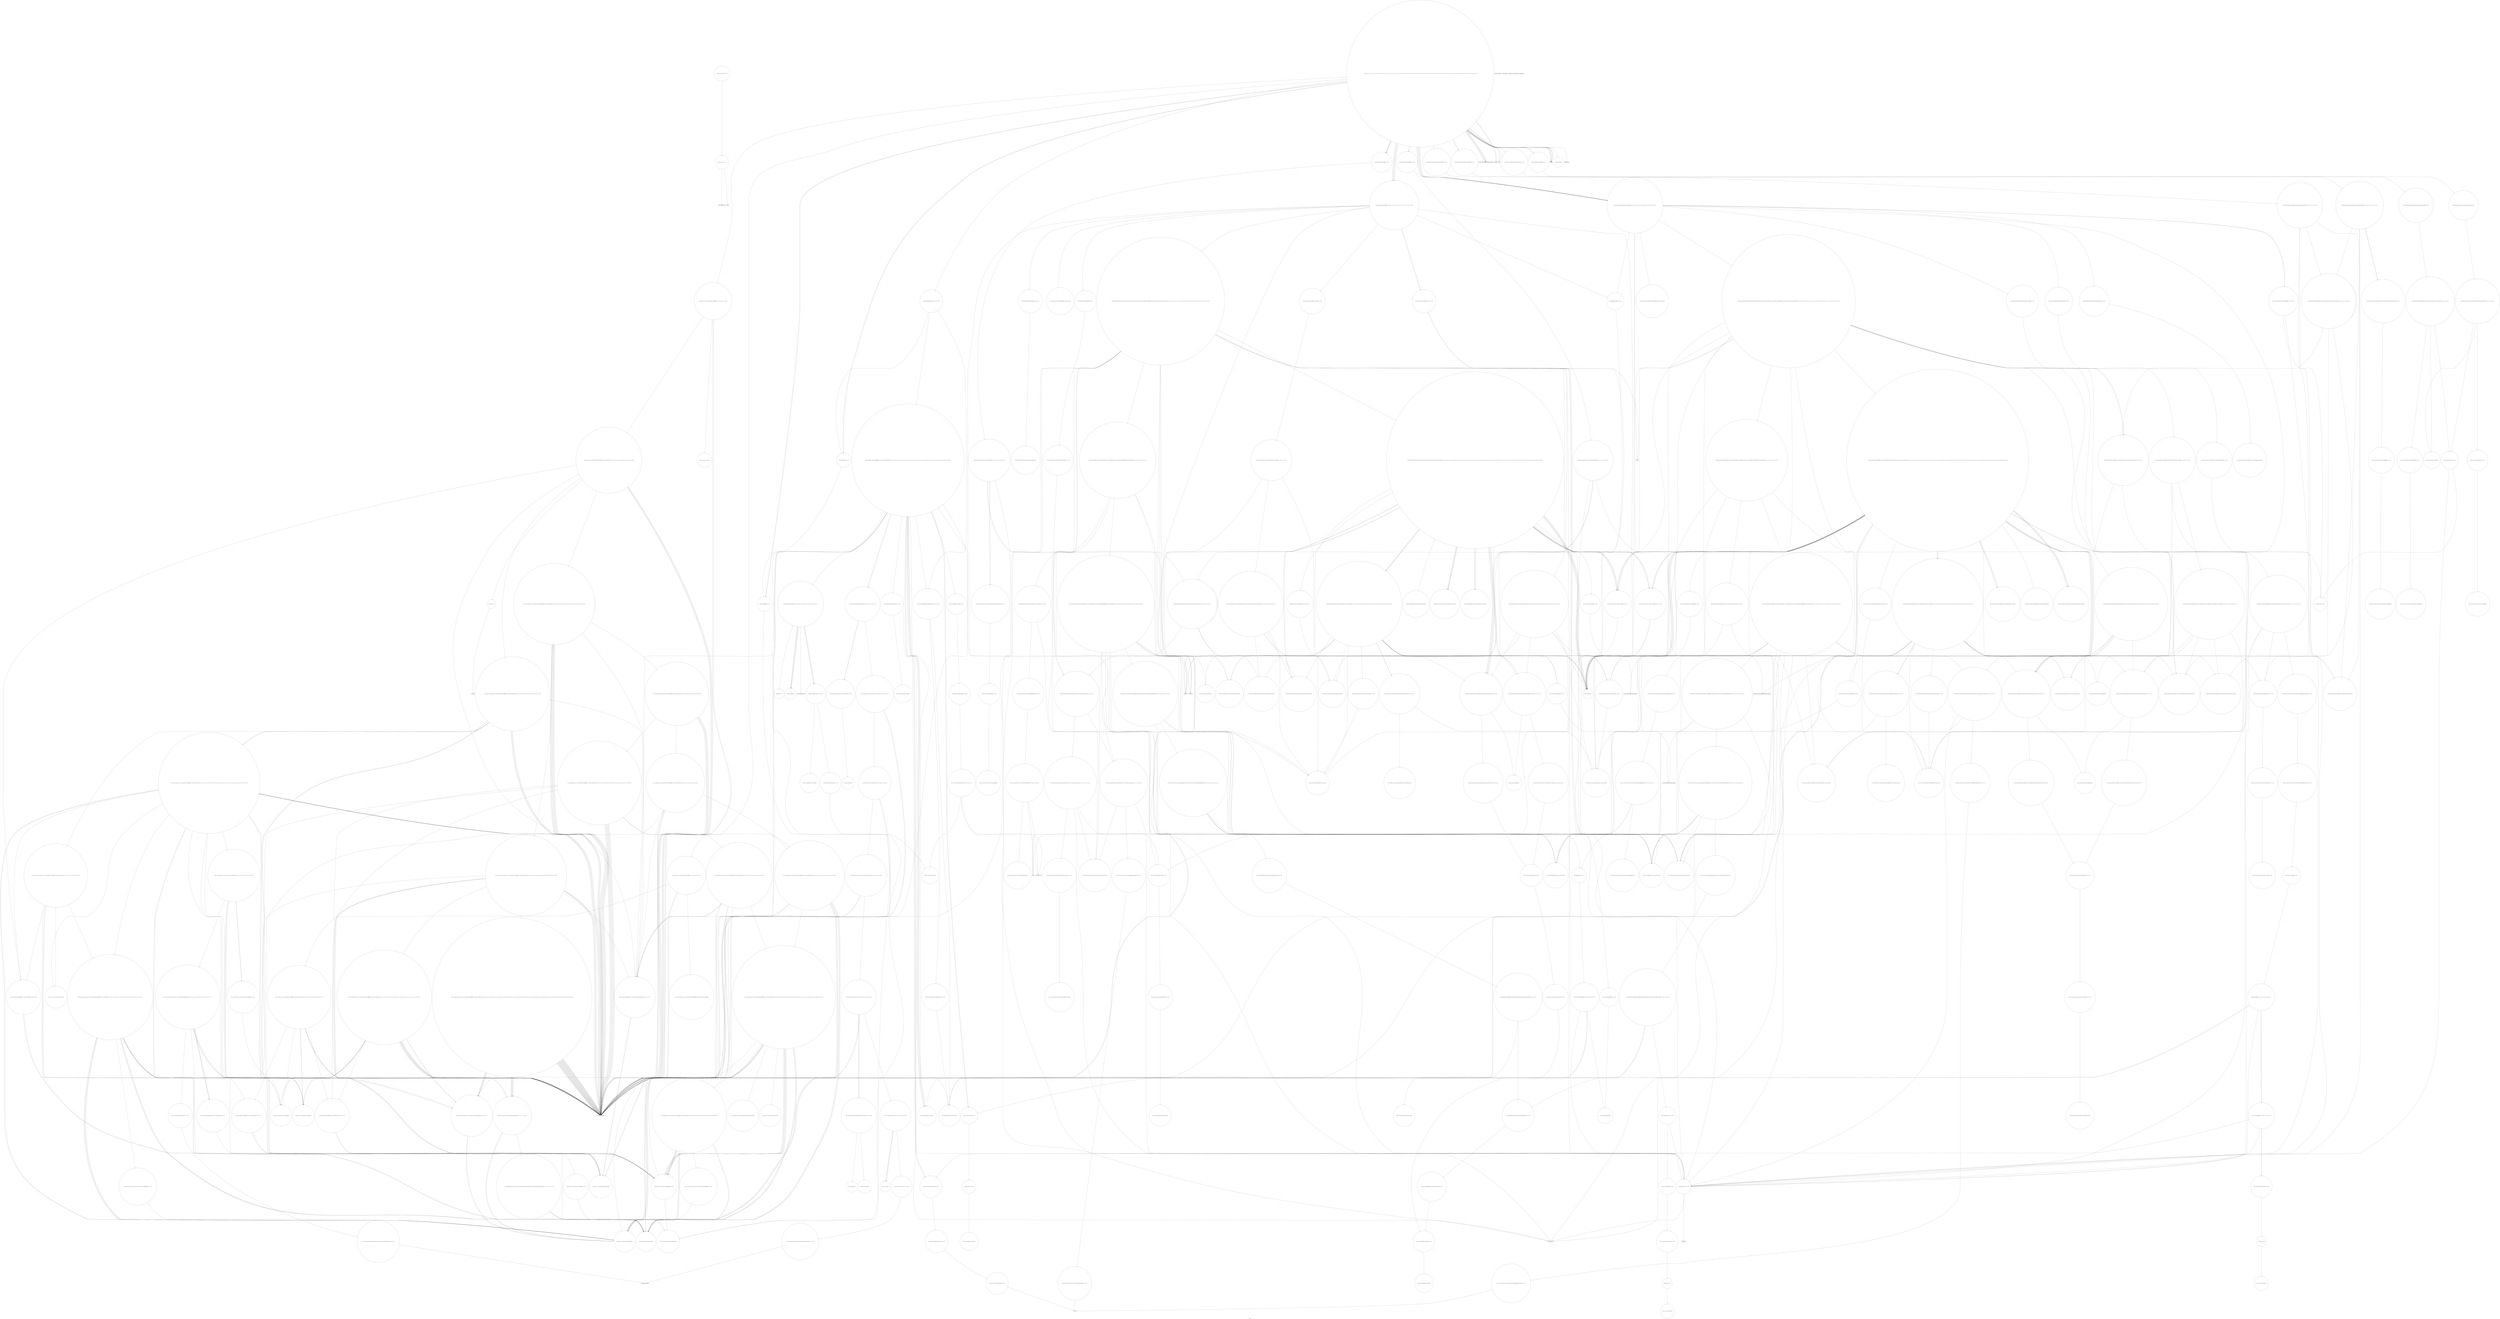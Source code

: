 digraph "Call Graph" {
	label="Call Graph";

	Node0x55f17d782ab0 [shape=record,shape=circle,label="{__cxx_global_var_init|{<s0>1|<s1>2}}"];
	Node0x55f17d782ab0:s0 -> Node0x55f17d782b30[color=black];
	Node0x55f17d782ab0:s1 -> Node0x55f17ded9180[color=black];
	Node0x55f17dee53e0 [shape=record,shape=circle,label="{_ZNK9__gnu_cxx17__normal_iteratorIPiSt6vectorIiSaIiEEEdeEv}"];
	Node0x55f17dee0a40 [shape=record,shape=Mrecord,label="{_ZSt20__throw_length_errorPKc}"];
	Node0x55f17deda880 [shape=record,shape=circle,label="{_ZNKSt3mapIiSt6vectorIiSaIiEESt4lessIiESaISt4pairIKiS2_EEE8key_compEv|{<s0>183}}"];
	Node0x55f17deda880:s0 -> Node0x55f17dedb180[color=black];
	Node0x55f17ded9700 [shape=record,shape=circle,label="{_ZNSt3mapIiiSt4lessIiESaISt4pairIKiiEEEixERS3_|{<s0>68|<s1>69|<s2>70|<s3>71|<s4>72|<s5>73|<s6>74|<s7>75|<s8>76|<s9>77|<s10>78}}"];
	Node0x55f17ded9700:s0 -> Node0x55f17dedd520[color=black];
	Node0x55f17ded9700:s1 -> Node0x55f17dedd620[color=black];
	Node0x55f17ded9700:s2 -> Node0x55f17dedd5a0[color=black];
	Node0x55f17ded9700:s3 -> Node0x55f17dedd6a0[color=black];
	Node0x55f17ded9700:s4 -> Node0x55f17dedd720[color=black];
	Node0x55f17ded9700:s5 -> Node0x55f17deda900[color=black];
	Node0x55f17ded9700:s6 -> Node0x55f17dedd820[color=black];
	Node0x55f17ded9700:s7 -> Node0x55f17dedab00[color=black];
	Node0x55f17ded9700:s8 -> Node0x55f17dedd7a0[color=black];
	Node0x55f17ded9700:s9 -> Node0x55f17dedab80[color=black];
	Node0x55f17ded9700:s10 -> Node0x55f17dedd720[color=black];
	Node0x55f17dee5ae0 [shape=record,shape=circle,label="{_ZSt26__unguarded_insertion_sortIN9__gnu_cxx17__normal_iteratorIPiSt6vectorIiSaIiEEEENS0_5__ops15_Iter_less_iterEEvT_S9_T0_|{<s0>740|<s1>741|<s2>742|<s3>743|<s4>744|<s5>745}}"];
	Node0x55f17dee5ae0:s0 -> Node0x55f17dedab80[color=black];
	Node0x55f17dee5ae0:s1 -> Node0x55f17dedec20[color=black];
	Node0x55f17dee5ae0:s2 -> Node0x55f17dedab80[color=black];
	Node0x55f17dee5ae0:s3 -> Node0x55f17dee5ce0[color=black];
	Node0x55f17dee5ae0:s4 -> Node0x55f17dee5c60[color=black];
	Node0x55f17dee5ae0:s5 -> Node0x55f17dee5260[color=black];
	Node0x55f17dedd120 [shape=record,shape=circle,label="{_ZSt13__copy_move_aILb1EPiS0_ET1_T0_S2_S1_|{<s0>407}}"];
	Node0x55f17dedd120:s0 -> Node0x55f17dedd220[color=black];
	Node0x55f17dedaf80 [shape=record,shape=circle,label="{_ZNKSt13_Rb_tree_nodeISt4pairIKiSt6vectorIiSaIiEEEE9_M_valptrEv|{<s0>214}}"];
	Node0x55f17dedaf80:s0 -> Node0x55f17dedb000[color=black];
	Node0x55f17ded9e00 [shape=record,shape=circle,label="{_ZNSaISt13_Rb_tree_nodeISt4pairIKiSt6vectorIiSaIiEEEEEC2Ev|{<s0>95}}"];
	Node0x55f17ded9e00:s0 -> Node0x55f17ded9f80[color=black];
	Node0x55f17dedd820 [shape=record,shape=circle,label="{_ZNSt23_Rb_tree_const_iteratorISt4pairIKiiEEC2ERKSt17_Rb_tree_iteratorIS2_E}"];
	Node0x55f17dedb680 [shape=record,shape=circle,label="{_ZNSt8_Rb_treeIiSt4pairIKiSt6vectorIiSaIiEEESt10_Select1stIS5_ESt4lessIiESaIS5_EE11_M_get_nodeEv|{<s0>265|<s1>266}}"];
	Node0x55f17dedb680:s0 -> Node0x55f17dedc320[color=black];
	Node0x55f17dedb680:s1 -> Node0x55f17dedb780[color=black];
	Node0x55f17deda500 [shape=record,shape=circle,label="{_ZNSt8_Rb_treeIiSt4pairIKiiESt10_Select1stIS2_ESt4lessIiESaIS2_EE8_M_beginEv}"];
	Node0x55f17deddf20 [shape=record,shape=circle,label="{_ZNSt8_Rb_treeIiSt4pairIKiiESt10_Select1stIS2_ESt4lessIiESaIS2_EE29_M_get_insert_hint_unique_posESt23_Rb_tree_const_iteratorIS2_ERS1_|{<s0>449|<s1>450|<s2>451|<s3>452|<s4>453|<s5>454|<s6>455|<s7>456|<s8>457|<s9>458|<s10>459|<s11>460|<s12>461|<s13>462|<s14>463|<s15>464|<s16>465|<s17>466|<s18>467|<s19>468|<s20>469|<s21>470|<s22>471|<s23>472|<s24>473|<s25>474|<s26>475|<s27>476|<s28>477|<s29>478|<s30>479|<s31>480|<s32>481|<s33>482|<s34>483|<s35>484|<s36>485}}"];
	Node0x55f17deddf20:s0 -> Node0x55f17dede4a0[color=black];
	Node0x55f17deddf20:s1 -> Node0x55f17dedd9a0[color=black];
	Node0x55f17deddf20:s2 -> Node0x55f17dede520[color=black];
	Node0x55f17deddf20:s3 -> Node0x55f17dede620[color=black];
	Node0x55f17deddf20:s4 -> Node0x55f17dede5a0[color=black];
	Node0x55f17deddf20:s5 -> Node0x55f17deda900[color=black];
	Node0x55f17deddf20:s6 -> Node0x55f17dede620[color=black];
	Node0x55f17deddf20:s7 -> Node0x55f17dedfcc0[color=black];
	Node0x55f17deddf20:s8 -> Node0x55f17dede6a0[color=black];
	Node0x55f17deddf20:s9 -> Node0x55f17dede5a0[color=black];
	Node0x55f17deddf20:s10 -> Node0x55f17deda900[color=black];
	Node0x55f17deddf20:s11 -> Node0x55f17dedab80[color=black];
	Node0x55f17deddf20:s12 -> Node0x55f17dede720[color=black];
	Node0x55f17deddf20:s13 -> Node0x55f17dede720[color=black];
	Node0x55f17deddf20:s14 -> Node0x55f17dede720[color=black];
	Node0x55f17deddf20:s15 -> Node0x55f17dedfe40[color=black];
	Node0x55f17deddf20:s16 -> Node0x55f17dede7a0[color=black];
	Node0x55f17deddf20:s17 -> Node0x55f17dede5a0[color=black];
	Node0x55f17deddf20:s18 -> Node0x55f17deda900[color=black];
	Node0x55f17deddf20:s19 -> Node0x55f17deda600[color=black];
	Node0x55f17deddf20:s20 -> Node0x55f17dedfcc0[color=black];
	Node0x55f17deddf20:s21 -> Node0x55f17dedfe40[color=black];
	Node0x55f17deddf20:s22 -> Node0x55f17dede6a0[color=black];
	Node0x55f17deddf20:s23 -> Node0x55f17dede5a0[color=black];
	Node0x55f17deddf20:s24 -> Node0x55f17deda900[color=black];
	Node0x55f17deddf20:s25 -> Node0x55f17dedab80[color=black];
	Node0x55f17deddf20:s26 -> Node0x55f17dede620[color=black];
	Node0x55f17deddf20:s27 -> Node0x55f17dede620[color=black];
	Node0x55f17deddf20:s28 -> Node0x55f17dedfcc0[color=black];
	Node0x55f17deddf20:s29 -> Node0x55f17dede820[color=black];
	Node0x55f17deddf20:s30 -> Node0x55f17dede5a0[color=black];
	Node0x55f17deddf20:s31 -> Node0x55f17deda900[color=black];
	Node0x55f17deddf20:s32 -> Node0x55f17deda600[color=black];
	Node0x55f17deddf20:s33 -> Node0x55f17dedfcc0[color=black];
	Node0x55f17deddf20:s34 -> Node0x55f17dedfe40[color=black];
	Node0x55f17deddf20:s35 -> Node0x55f17dede6a0[color=black];
	Node0x55f17deddf20:s36 -> Node0x55f17dedffc0[color=black];
	Node0x55f17dedf5c0 [shape=record,shape=circle,label="{_ZNSt10_Head_baseILm0ERKiLb0EEC2ES1_}"];
	Node0x55f17dedbc20 [shape=record,shape=circle,label="{_ZN9__gnu_cxx13new_allocatorISt13_Rb_tree_nodeISt4pairIKiiEEE10deallocateEPS5_m|{<s0>128}}"];
	Node0x55f17dedbc20:s0 -> Node0x55f17dedbca0[color=black];
	Node0x55f17dede620 [shape=record,shape=circle,label="{_ZNSt8_Rb_treeIiSt4pairIKiiESt10_Select1stIS2_ESt4lessIiESaIS2_EE12_M_rightmostEv}"];
	Node0x55f17dedfcc0 [shape=record,shape=circle,label="{_ZNSt4pairIPSt18_Rb_tree_node_baseS1_EC2IRS1_Lb1EEERKS1_OT_|{<s0>311}}"];
	Node0x55f17dedfcc0:s0 -> Node0x55f17dee00c0[color=black];
	Node0x55f17dedc320 [shape=record,shape=circle,label="{_ZNSt8_Rb_treeIiSt4pairIKiSt6vectorIiSaIiEEESt10_Select1stIS5_ESt4lessIiESaIS5_EE21_M_get_Node_allocatorEv}"];
	Node0x55f17deded20 [shape=record,shape=circle,label="{_ZSt4__lgl|{<s0>568}}"];
	Node0x55f17deded20:s0 -> Node0x55f17dee59e0[color=black];
	Node0x55f17dee03c0 [shape=record,shape=Mrecord,label="{_ZSt29_Rb_tree_insert_and_rebalancebPSt18_Rb_tree_node_baseS0_RS_}"];
	Node0x55f17dedca20 [shape=record,shape=circle,label="{_ZNSaIiED2Ev|{<s0>168}}"];
	Node0x55f17dedca20:s0 -> Node0x55f17dedcaa0[color=black];
	Node0x55f17d782b30 [shape=record,shape=Mrecord,label="{_ZNSt8ios_base4InitC1Ev}"];
	Node0x55f17dee5460 [shape=record,shape=circle,label="{_ZSt13__adjust_heapIN9__gnu_cxx17__normal_iteratorIPiSt6vectorIiSaIiEEEEliNS0_5__ops15_Iter_less_iterEEvT_T0_SA_T1_T2_|{<s0>638|<s1>639|<s2>640|<s3>641|<s4>642|<s5>643|<s6>644|<s7>645|<s8>646|<s9>647|<s10>648|<s11>649|<s12>650|<s13>651|<s14>652|<s15>653|<s16>654|<s17>655}}"];
	Node0x55f17dee5460:s0 -> Node0x55f17dee5360[color=black];
	Node0x55f17dee5460:s1 -> Node0x55f17dee5360[color=black];
	Node0x55f17dee5460:s2 -> Node0x55f17dee5160[color=black];
	Node0x55f17dee5460:s3 -> Node0x55f17dee5360[color=black];
	Node0x55f17dee5460:s4 -> Node0x55f17dee53e0[color=black];
	Node0x55f17dee5460:s5 -> Node0x55f17dee52e0[color=black];
	Node0x55f17dee5460:s6 -> Node0x55f17dee5360[color=black];
	Node0x55f17dee5460:s7 -> Node0x55f17dee53e0[color=black];
	Node0x55f17dee5460:s8 -> Node0x55f17dee5360[color=black];
	Node0x55f17dee5460:s9 -> Node0x55f17dee53e0[color=black];
	Node0x55f17dee5460:s10 -> Node0x55f17dee52e0[color=black];
	Node0x55f17dee5460:s11 -> Node0x55f17dee5360[color=black];
	Node0x55f17dee5460:s12 -> Node0x55f17dee53e0[color=black];
	Node0x55f17dee5460:s13 -> Node0x55f17dee54e0[color=black];
	Node0x55f17dee5460:s14 -> Node0x55f17dee5560[color=black];
	Node0x55f17dee5460:s15 -> Node0x55f17dedab80[color=black];
	Node0x55f17dee5460:s16 -> Node0x55f17dee52e0[color=black];
	Node0x55f17dee5460:s17 -> Node0x55f17dee55e0[color=black];
	Node0x55f17dee0ac0 [shape=record,shape=circle,label="{_ZSt3maxImERKT_S2_S2_}"];
	Node0x55f17deda900 [shape=record,shape=circle,label="{_ZNKSt4lessIiEclERKiS2_}"];
	Node0x55f17ded9780 [shape=record,shape=Mrecord,label="{_ZStlsISt11char_traitsIcEERSt13basic_ostreamIcT_ES5_PKc}"];
	Node0x55f17dee5b60 [shape=record,shape=circle,label="{_ZN9__gnu_cxxeqIPiSt6vectorIiSaIiEEEEbRKNS_17__normal_iteratorIT_T0_EESA_|{<s0>746|<s1>747}}"];
	Node0x55f17dee5b60:s0 -> Node0x55f17dee0840[color=black];
	Node0x55f17dee5b60:s1 -> Node0x55f17dee0840[color=black];
	Node0x55f17dedd1a0 [shape=record,shape=circle,label="{_ZSt12__niter_baseIPiET_S1_}"];
	Node0x55f17dedb000 [shape=record,shape=circle,label="{_ZNK9__gnu_cxx16__aligned_membufISt4pairIKiSt6vectorIiSaIiEEEE6_M_ptrEv|{<s0>215}}"];
	Node0x55f17dedb000:s0 -> Node0x55f17dedb080[color=black];
	Node0x55f17ded9e80 [shape=record,shape=circle,label="{_ZNSt20_Rb_tree_key_compareISt4lessIiEEC2Ev}"];
	Node0x55f17dedd8a0 [shape=record,shape=circle,label="{_ZNSt8_Rb_treeIiSt4pairIKiiESt10_Select1stIS2_ESt4lessIiESaIS2_EE11lower_boundERS1_|{<s0>430|<s1>431|<s2>432}}"];
	Node0x55f17dedd8a0:s0 -> Node0x55f17deda500[color=black];
	Node0x55f17dedd8a0:s1 -> Node0x55f17dedd9a0[color=black];
	Node0x55f17dedd8a0:s2 -> Node0x55f17dedd920[color=black];
	Node0x55f17dedb700 [shape=record,shape=circle,label="{_ZNSt8_Rb_treeIiSt4pairIKiSt6vectorIiSaIiEEESt10_Select1stIS5_ESt4lessIiESaIS5_EE17_M_construct_nodeIJRKSt21piecewise_construct_tSt5tupleIJRS1_EESG_IJEEEEEvPSt13_Rb_tree_nodeIS5_EDpOT_|{<s0>267|<s1>268|<s2>269|<s3>270|<s4>271|<s5>272|<s6>273|<s7>274|<s8>275|<s9>276|<s10>277}}"];
	Node0x55f17dedb700:s0 -> Node0x55f17dedc320[color=black];
	Node0x55f17dedb700:s1 -> Node0x55f17dedc3a0[color=black];
	Node0x55f17dedb700:s2 -> Node0x55f17dedb280[color=black];
	Node0x55f17dedb700:s3 -> Node0x55f17dedb300[color=black];
	Node0x55f17dedb700:s4 -> Node0x55f17dedb380[color=black];
	Node0x55f17dedb700:s5 -> Node0x55f17dedf240[color=black];
	Node0x55f17dedb700:s6 -> Node0x55f17deda100[color=black];
	Node0x55f17dedb700:s7 -> Node0x55f17dedc220[color=black];
	Node0x55f17dedb700:s8 -> Node0x55f17dedb500[color=black];
	Node0x55f17dedb700:s9 -> Node0x55f17dedb580[color=black];
	Node0x55f17dedb700:s10 -> Node0x55f17deda080[color=black];
	Node0x55f17deda580 [shape=record,shape=circle,label="{_ZNSt8_Rb_treeIiSt4pairIKiiESt10_Select1stIS2_ESt4lessIiESaIS2_EE13_Rb_tree_implIS6_Lb1EED2Ev|{<s0>114}}"];
	Node0x55f17deda580:s0 -> Node0x55f17dedbd20[color=black];
	Node0x55f17deddfa0 [shape=record,shape=circle,label="{_ZNSt8_Rb_treeIiSt4pairIKiiESt10_Select1stIS2_ESt4lessIiESaIS2_EE14_M_insert_nodeEPSt18_Rb_tree_node_baseSA_PSt13_Rb_tree_nodeIS2_E|{<s0>486|<s1>487|<s2>488|<s3>489|<s4>490|<s5>491}}"];
	Node0x55f17deddfa0:s0 -> Node0x55f17dedd9a0[color=black];
	Node0x55f17deddfa0:s1 -> Node0x55f17dedda20[color=black];
	Node0x55f17deddfa0:s2 -> Node0x55f17dede5a0[color=black];
	Node0x55f17deddfa0:s3 -> Node0x55f17deda900[color=black];
	Node0x55f17deddfa0:s4 -> Node0x55f17dee03c0[color=black];
	Node0x55f17deddfa0:s5 -> Node0x55f17deddaa0[color=black];
	Node0x55f17dedf640 [shape=record,shape=circle,label="{_ZNSt10_Head_baseILm0ERKiLb0EE7_M_headERS2_}"];
	Node0x55f17dedbca0 [shape=record,shape=Mrecord,label="{_ZdlPv}"];
	Node0x55f17dede6a0 [shape=record,shape=circle,label="{_ZNSt8_Rb_treeIiSt4pairIKiiESt10_Select1stIS2_ESt4lessIiESaIS2_EE24_M_get_insert_unique_posERS1_|{<s0>524|<s1>525|<s2>526|<s3>527|<s4>528|<s5>529|<s6>530|<s7>531|<s8>532|<s9>533|<s10>534|<s11>535|<s12>536|<s13>537|<s14>538}}"];
	Node0x55f17dede6a0:s0 -> Node0x55f17deda500[color=black];
	Node0x55f17dede6a0:s1 -> Node0x55f17dedd9a0[color=black];
	Node0x55f17dede6a0:s2 -> Node0x55f17dedda20[color=black];
	Node0x55f17dede6a0:s3 -> Node0x55f17deda900[color=black];
	Node0x55f17dede6a0:s4 -> Node0x55f17deda680[color=black];
	Node0x55f17dede6a0:s5 -> Node0x55f17deda600[color=black];
	Node0x55f17dede6a0:s6 -> Node0x55f17deddaa0[color=black];
	Node0x55f17dede6a0:s7 -> Node0x55f17dede920[color=black];
	Node0x55f17dede6a0:s8 -> Node0x55f17dedd5a0[color=black];
	Node0x55f17dede6a0:s9 -> Node0x55f17dede9a0[color=black];
	Node0x55f17dede6a0:s10 -> Node0x55f17dede7a0[color=black];
	Node0x55f17dede6a0:s11 -> Node0x55f17dede5a0[color=black];
	Node0x55f17dede6a0:s12 -> Node0x55f17deda900[color=black];
	Node0x55f17dede6a0:s13 -> Node0x55f17dede9a0[color=black];
	Node0x55f17dede6a0:s14 -> Node0x55f17dedffc0[color=black];
	Node0x55f17dedfd40 [shape=record,shape=circle,label="{_ZNSt8_Rb_treeIiSt4pairIKiSt6vectorIiSaIiEEESt10_Select1stIS5_ESt4lessIiESaIS5_EE24_M_get_insert_unique_posERS1_|{<s0>312|<s1>313|<s2>314|<s3>315|<s4>316|<s5>317|<s6>318|<s7>319|<s8>320|<s9>321|<s10>322|<s11>323|<s12>324|<s13>325|<s14>326}}"];
	Node0x55f17dedfd40:s0 -> Node0x55f17dedbf20[color=black];
	Node0x55f17dedfd40:s1 -> Node0x55f17dedad00[color=black];
	Node0x55f17dedfd40:s2 -> Node0x55f17dedad80[color=black];
	Node0x55f17dedfd40:s3 -> Node0x55f17deda900[color=black];
	Node0x55f17dedfd40:s4 -> Node0x55f17dedc0a0[color=black];
	Node0x55f17dedfd40:s5 -> Node0x55f17dedc020[color=black];
	Node0x55f17dedfd40:s6 -> Node0x55f17dedae00[color=black];
	Node0x55f17dedfd40:s7 -> Node0x55f17dee0140[color=black];
	Node0x55f17dedfd40:s8 -> Node0x55f17dedcfa0[color=black];
	Node0x55f17dedfd40:s9 -> Node0x55f17dee01c0[color=black];
	Node0x55f17dedfd40:s10 -> Node0x55f17dedfec0[color=black];
	Node0x55f17dedfd40:s11 -> Node0x55f17dedfbc0[color=black];
	Node0x55f17dedfd40:s12 -> Node0x55f17deda900[color=black];
	Node0x55f17dedfd40:s13 -> Node0x55f17dee01c0[color=black];
	Node0x55f17dedfd40:s14 -> Node0x55f17dedffc0[color=black];
	Node0x55f17dedc3a0 [shape=record,shape=circle,label="{_ZNSt13_Rb_tree_nodeISt4pairIKiSt6vectorIiSaIiEEEE9_M_valptrEv|{<s0>150}}"];
	Node0x55f17dedc3a0:s0 -> Node0x55f17dedcb20[color=black];
	Node0x55f17dededa0 [shape=record,shape=circle,label="{_ZSt22__final_insertion_sortIN9__gnu_cxx17__normal_iteratorIPiSt6vectorIiSaIiEEEENS0_5__ops15_Iter_less_iterEEvT_S9_T0_|{<s0>569|<s1>570|<s2>571|<s3>572|<s4>573|<s5>574|<s6>575|<s7>576|<s8>577|<s9>578}}"];
	Node0x55f17dededa0:s0 -> Node0x55f17dee06c0[color=black];
	Node0x55f17dededa0:s1 -> Node0x55f17dedab80[color=black];
	Node0x55f17dededa0:s2 -> Node0x55f17dee5360[color=black];
	Node0x55f17dededa0:s3 -> Node0x55f17dee5a60[color=black];
	Node0x55f17dededa0:s4 -> Node0x55f17dee5360[color=black];
	Node0x55f17dededa0:s5 -> Node0x55f17dedab80[color=black];
	Node0x55f17dededa0:s6 -> Node0x55f17dee5ae0[color=black];
	Node0x55f17dededa0:s7 -> Node0x55f17dedab80[color=black];
	Node0x55f17dededa0:s8 -> Node0x55f17dedab80[color=black];
	Node0x55f17dededa0:s9 -> Node0x55f17dee5a60[color=black];
	Node0x55f17dee0440 [shape=record,shape=circle,label="{_ZNSt11_Tuple_implILm0EJRKiEEC2ES1_|{<s0>336}}"];
	Node0x55f17dee0440:s0 -> Node0x55f17dedf5c0[color=black];
	Node0x55f17dedcaa0 [shape=record,shape=circle,label="{_ZN9__gnu_cxx13new_allocatorIiED2Ev}"];
	Node0x55f17ded9100 [shape=record,shape=Mrecord,label="{_ZNSt8ios_base4InitD1Ev}"];
	Node0x55f17dee54e0 [shape=record,shape=circle,label="{_ZSt4moveIRN9__gnu_cxx5__ops15_Iter_less_iterEEONSt16remove_referenceIT_E4typeEOS5_}"];
	Node0x55f17dee0b40 [shape=record,shape=circle,label="{_ZNSt16allocator_traitsISaIiEE8max_sizeERKS0_|{<s0>381}}"];
	Node0x55f17dee0b40:s0 -> Node0x55f17dee0c40[color=black];
	Node0x55f17deda980 [shape=record,shape=circle,label="{_ZNKSt17_Rb_tree_iteratorISt4pairIKiSt6vectorIiSaIiEEEEdeEv|{<s0>184|<s1>185}}"];
	Node0x55f17deda980:s0 -> Node0x55f17dedc3a0[color=black];
	Node0x55f17deda980:s1 -> Node0x55f17deda080[color=black];
	Node0x55f17ded9800 [shape=record,shape=Mrecord,label="{_ZNSolsEi}"];
	Node0x55f17dee5be0 [shape=record,shape=circle,label="{_ZSt13move_backwardIN9__gnu_cxx17__normal_iteratorIPiSt6vectorIiSaIiEEEES6_ET0_T_S8_S7_|{<s0>748|<s1>749|<s2>750|<s3>751|<s4>752|<s5>753}}"];
	Node0x55f17dee5be0:s0 -> Node0x55f17dedab80[color=black];
	Node0x55f17dee5be0:s1 -> Node0x55f17dee5de0[color=black];
	Node0x55f17dee5be0:s2 -> Node0x55f17dedab80[color=black];
	Node0x55f17dee5be0:s3 -> Node0x55f17dee5de0[color=black];
	Node0x55f17dee5be0:s4 -> Node0x55f17dedab80[color=black];
	Node0x55f17dee5be0:s5 -> Node0x55f17dee5d60[color=black];
	Node0x55f17dedd220 [shape=record,shape=circle,label="{_ZNSt11__copy_moveILb1ELb1ESt26random_access_iterator_tagE8__copy_mIiEEPT_PKS3_S6_S4_|{<s0>408}}"];
	Node0x55f17dedd220:s0 -> Node0x55f17dedd2a0[color=black];
	Node0x55f17dedb080 [shape=record,shape=circle,label="{_ZNK9__gnu_cxx16__aligned_membufISt4pairIKiSt6vectorIiSaIiEEEE7_M_addrEv}"];
	Node0x55f17ded9f00 [shape=record,shape=circle,label="{_ZNSt15_Rb_tree_headerC2Ev|{<s0>96|<s1>97}}"];
	Node0x55f17ded9f00:s0 -> Node0x55f17deda000[color=black];
	Node0x55f17ded9f00:s1 -> Node0x55f17deda080[color=black];
	Node0x55f17dedd920 [shape=record,shape=circle,label="{_ZNSt8_Rb_treeIiSt4pairIKiiESt10_Select1stIS2_ESt4lessIiESaIS2_EE14_M_lower_boundEPSt13_Rb_tree_nodeIS2_EPSt18_Rb_tree_node_baseRS1_|{<s0>433|<s1>434|<s2>435|<s3>436|<s4>437}}"];
	Node0x55f17dedd920:s0 -> Node0x55f17dedda20[color=black];
	Node0x55f17dedd920:s1 -> Node0x55f17deda900[color=black];
	Node0x55f17dedd920:s2 -> Node0x55f17deda680[color=black];
	Node0x55f17dedd920:s3 -> Node0x55f17deda600[color=black];
	Node0x55f17dedd920:s4 -> Node0x55f17deddaa0[color=black];
	Node0x55f17dedb780 [shape=record,shape=circle,label="{_ZNSt16allocator_traitsISaISt13_Rb_tree_nodeISt4pairIKiSt6vectorIiSaIiEEEEEE8allocateERS8_m|{<s0>278}}"];
	Node0x55f17dedb780:s0 -> Node0x55f17dedf040[color=black];
	Node0x55f17deda600 [shape=record,shape=circle,label="{_ZNSt8_Rb_treeIiSt4pairIKiiESt10_Select1stIS2_ESt4lessIiESaIS2_EE8_S_rightEPSt18_Rb_tree_node_base}"];
	Node0x55f17dede020 [shape=record,shape=circle,label="{_ZNSt8_Rb_treeIiSt4pairIKiiESt10_Select1stIS2_ESt4lessIiESaIS2_EE11_M_get_nodeEv|{<s0>492|<s1>493}}"];
	Node0x55f17dede020:s0 -> Node0x55f17dedb920[color=black];
	Node0x55f17dede020:s1 -> Node0x55f17dede120[color=black];
	Node0x55f17dedf6c0 [shape=record,shape=circle,label="{_ZNSt4pairIKiSt6vectorIiSaIiEEEC2IJRS0_EJLm0EEJEJEEERSt5tupleIJDpT_EERS7_IJDpT1_EESt12_Index_tupleIJXspT0_EEESG_IJXspT2_EEE|{<s0>298|<s1>299|<s2>300}}"];
	Node0x55f17dedf6c0:s0 -> Node0x55f17dedf740[color=black];
	Node0x55f17dedf6c0:s1 -> Node0x55f17dedf4c0[color=black];
	Node0x55f17dedf6c0:s2 -> Node0x55f17dedf7c0[color=black];
	Node0x55f17dedbd20 [shape=record,shape=circle,label="{_ZNSaISt13_Rb_tree_nodeISt4pairIKiiEEED2Ev|{<s0>129}}"];
	Node0x55f17dedbd20:s0 -> Node0x55f17dedbda0[color=black];
	Node0x55f17dede720 [shape=record,shape=circle,label="{_ZNSt8_Rb_treeIiSt4pairIKiiESt10_Select1stIS2_ESt4lessIiESaIS2_EE11_M_leftmostEv}"];
	Node0x55f17dedfdc0 [shape=record,shape=circle,label="{_ZNSt8_Rb_treeIiSt4pairIKiSt6vectorIiSaIiEEESt10_Select1stIS5_ESt4lessIiESaIS5_EE11_M_leftmostEv}"];
	Node0x55f17dedc420 [shape=record,shape=circle,label="{_ZN9__gnu_cxx13new_allocatorISt13_Rb_tree_nodeISt4pairIKiSt6vectorIiSaIiEEEEE7destroyIS7_EEvPT_|{<s0>151}}"];
	Node0x55f17dedc420:s0 -> Node0x55f17dedc4a0[color=black];
	Node0x55f17dedee20 [shape=record,shape=circle,label="{_ZSt14__partial_sortIN9__gnu_cxx17__normal_iteratorIPiSt6vectorIiSaIiEEEENS0_5__ops15_Iter_less_iterEEvT_S9_S9_T0_|{<s0>579|<s1>580|<s2>581|<s3>582|<s4>583|<s5>584|<s6>585}}"];
	Node0x55f17dedee20:s0 -> Node0x55f17dedab80[color=black];
	Node0x55f17dedee20:s1 -> Node0x55f17dedab80[color=black];
	Node0x55f17dedee20:s2 -> Node0x55f17dedab80[color=black];
	Node0x55f17dedee20:s3 -> Node0x55f17dedef20[color=black];
	Node0x55f17dedee20:s4 -> Node0x55f17dedab80[color=black];
	Node0x55f17dedee20:s5 -> Node0x55f17dedab80[color=black];
	Node0x55f17dedee20:s6 -> Node0x55f17dedefa0[color=black];
	Node0x55f17dee04c0 [shape=record,shape=circle,label="{_ZNSt16allocator_traitsISaIiEE9constructIiJRKiEEEvRS0_PT_DpOT0_|{<s0>337|<s1>338}}"];
	Node0x55f17dee04c0:s0 -> Node0x55f17dedf4c0[color=black];
	Node0x55f17dee04c0:s1 -> Node0x55f17dee05c0[color=black];
	Node0x55f17dedcb20 [shape=record,shape=circle,label="{_ZN9__gnu_cxx16__aligned_membufISt4pairIKiSt6vectorIiSaIiEEEE6_M_ptrEv|{<s0>169}}"];
	Node0x55f17dedcb20:s0 -> Node0x55f17dedcba0[color=black];
	Node0x55f17ded9180 [shape=record,shape=Mrecord,label="{__cxa_atexit}"];
	Node0x55f17dee5560 [shape=record,shape=circle,label="{_ZN9__gnu_cxx5__ops14_Iter_less_valC2ENS0_15_Iter_less_iterE}"];
	Node0x55f17dee0bc0 [shape=record,shape=circle,label="{_ZNKSt12_Vector_baseIiSaIiEE19_M_get_Tp_allocatorEv}"];
	Node0x55f17dedaa00 [shape=record,shape=circle,label="{_ZNSt8_Rb_treeIiSt4pairIKiSt6vectorIiSaIiEEESt10_Select1stIS5_ESt4lessIiESaIS5_EE22_M_emplace_hint_uniqueIJRKSt21piecewise_construct_tSt5tupleIJRS1_EESG_IJEEEEESt17_Rb_tree_iteratorIS5_ESt23_Rb_tree_const_iteratorIS5_EDpOT_|{<s0>186|<s1>187|<s2>188|<s3>189|<s4>190|<s5>191|<s6>192|<s7>193|<s8>194|<s9>195|<s10>196|<s11>197|<s12>198|<s13>199|<s14>200|<s15>201}}"];
	Node0x55f17dedaa00:s0 -> Node0x55f17dedb280[color=black];
	Node0x55f17dedaa00:s1 -> Node0x55f17dedb300[color=black];
	Node0x55f17dedaa00:s2 -> Node0x55f17dedb380[color=black];
	Node0x55f17dedaa00:s3 -> Node0x55f17dedb200[color=black];
	Node0x55f17dedaa00:s4 -> Node0x55f17dedab80[color=black];
	Node0x55f17dedaa00:s5 -> Node0x55f17dedad80[color=black];
	Node0x55f17dedaa00:s6 -> Node0x55f17dedb400[color=black];
	Node0x55f17dedaa00:s7 -> Node0x55f17dedb480[color=black];
	Node0x55f17dedaa00:s8 -> Node0x55f17deda100[color=black];
	Node0x55f17dedaa00:s9 -> Node0x55f17dedc120[color=black];
	Node0x55f17dedaa00:s10 -> Node0x55f17dedb500[color=black];
	Node0x55f17dedaa00:s11 -> Node0x55f17dedc120[color=black];
	Node0x55f17dedaa00:s12 -> Node0x55f17dedae00[color=black];
	Node0x55f17dedaa00:s13 -> Node0x55f17dedb580[color=black];
	Node0x55f17dedaa00:s14 -> Node0x55f17dedb600[color=black];
	Node0x55f17dedaa00:s15 -> Node0x55f17deda080[color=black];
	Node0x55f17ded9880 [shape=record,shape=circle,label="{_ZSt4sortIN9__gnu_cxx17__normal_iteratorIPiSt6vectorIiSaIiEEEEEvT_S7_|{<s0>79|<s1>80|<s2>81|<s3>82}}"];
	Node0x55f17ded9880:s0 -> Node0x55f17dedab80[color=black];
	Node0x55f17ded9880:s1 -> Node0x55f17dedab80[color=black];
	Node0x55f17ded9880:s2 -> Node0x55f17dedeba0[color=black];
	Node0x55f17ded9880:s3 -> Node0x55f17dedeb20[color=black];
	Node0x55f17dee5c60 [shape=record,shape=circle,label="{_ZSt25__unguarded_linear_insertIN9__gnu_cxx17__normal_iteratorIPiSt6vectorIiSaIiEEEENS0_5__ops14_Val_less_iterEEvT_T0_|{<s0>754|<s1>755|<s2>756|<s3>757|<s4>758|<s5>759|<s6>760|<s7>761|<s8>762|<s9>763|<s10>764|<s11>765|<s12>766}}"];
	Node0x55f17dee5c60:s0 -> Node0x55f17dee53e0[color=black];
	Node0x55f17dee5c60:s1 -> Node0x55f17dee52e0[color=black];
	Node0x55f17dee5c60:s2 -> Node0x55f17dedab80[color=black];
	Node0x55f17dee5c60:s3 -> Node0x55f17dee56e0[color=black];
	Node0x55f17dee5c60:s4 -> Node0x55f17dedab80[color=black];
	Node0x55f17dee5c60:s5 -> Node0x55f17dee5fe0[color=black];
	Node0x55f17dee5c60:s6 -> Node0x55f17dee53e0[color=black];
	Node0x55f17dee5c60:s7 -> Node0x55f17dee52e0[color=black];
	Node0x55f17dee5c60:s8 -> Node0x55f17dee53e0[color=black];
	Node0x55f17dee5c60:s9 -> Node0x55f17dedab80[color=black];
	Node0x55f17dee5c60:s10 -> Node0x55f17dee56e0[color=black];
	Node0x55f17dee5c60:s11 -> Node0x55f17dee52e0[color=black];
	Node0x55f17dee5c60:s12 -> Node0x55f17dee53e0[color=black];
	Node0x55f17dedd2a0 [shape=record,shape=Mrecord,label="{llvm.memmove.p0i8.p0i8.i64}"];
	Node0x55f17dedb100 [shape=record,shape=circle,label="{_ZNSt8_Rb_treeIiSt4pairIKiSt6vectorIiSaIiEEESt10_Select1stIS5_ESt4lessIiESaIS5_EE3endEv|{<s0>216}}"];
	Node0x55f17dedb100:s0 -> Node0x55f17dedae00[color=black];
	Node0x55f17ded9f80 [shape=record,shape=circle,label="{_ZN9__gnu_cxx13new_allocatorISt13_Rb_tree_nodeISt4pairIKiSt6vectorIiSaIiEEEEEC2Ev}"];
	Node0x55f17dedd9a0 [shape=record,shape=circle,label="{_ZNSt8_Rb_treeIiSt4pairIKiiESt10_Select1stIS2_ESt4lessIiESaIS2_EE6_M_endEv}"];
	Node0x55f17dedf040 [shape=record,shape=circle,label="{_ZN9__gnu_cxx13new_allocatorISt13_Rb_tree_nodeISt4pairIKiSt6vectorIiSaIiEEEEE8allocateEmPKv|{<s0>279|<s1>280|<s2>281}}"];
	Node0x55f17dedf040:s0 -> Node0x55f17dedf0c0[color=black];
	Node0x55f17dedf040:s1 -> Node0x55f17dedf140[color=black];
	Node0x55f17dedf040:s2 -> Node0x55f17dedf1c0[color=black];
	Node0x55f17deda680 [shape=record,shape=circle,label="{_ZNSt8_Rb_treeIiSt4pairIKiiESt10_Select1stIS2_ESt4lessIiESaIS2_EE7_S_leftEPSt18_Rb_tree_node_base}"];
	Node0x55f17dede0a0 [shape=record,shape=circle,label="{_ZNSt8_Rb_treeIiSt4pairIKiiESt10_Select1stIS2_ESt4lessIiESaIS2_EE17_M_construct_nodeIJRKSt21piecewise_construct_tSt5tupleIJRS1_EESD_IJEEEEEvPSt13_Rb_tree_nodeIS2_EDpOT_|{<s0>494|<s1>495|<s2>496|<s3>497|<s4>498|<s5>499|<s6>500|<s7>501|<s8>502|<s9>503|<s10>504}}"];
	Node0x55f17dede0a0:s0 -> Node0x55f17dedb920[color=black];
	Node0x55f17dede0a0:s1 -> Node0x55f17dedb9a0[color=black];
	Node0x55f17dede0a0:s2 -> Node0x55f17dedb280[color=black];
	Node0x55f17dede0a0:s3 -> Node0x55f17dedb300[color=black];
	Node0x55f17dede0a0:s4 -> Node0x55f17dedb380[color=black];
	Node0x55f17dede0a0:s5 -> Node0x55f17dede2a0[color=black];
	Node0x55f17dede0a0:s6 -> Node0x55f17deda100[color=black];
	Node0x55f17dede0a0:s7 -> Node0x55f17dedb820[color=black];
	Node0x55f17dede0a0:s8 -> Node0x55f17dedb500[color=black];
	Node0x55f17dede0a0:s9 -> Node0x55f17dedb580[color=black];
	Node0x55f17dede0a0:s10 -> Node0x55f17deda080[color=black];
	Node0x55f17dedf740 [shape=record,shape=circle,label="{_ZSt3getILm0EJRKiEERNSt13tuple_elementIXT_ESt5tupleIJDpT0_EEE4typeERS6_|{<s0>301}}"];
	Node0x55f17dedf740:s0 -> Node0x55f17dedf840[color=black];
	Node0x55f17dedbda0 [shape=record,shape=circle,label="{_ZN9__gnu_cxx13new_allocatorISt13_Rb_tree_nodeISt4pairIKiiEEED2Ev}"];
	Node0x55f17dede7a0 [shape=record,shape=circle,label="{_ZNSt17_Rb_tree_iteratorISt4pairIKiiEEmmEv|{<s0>539}}"];
	Node0x55f17dede7a0:s0 -> Node0x55f17dee02c0[color=black];
	Node0x55f17dedfe40 [shape=record,shape=circle,label="{_ZNSt4pairIPSt18_Rb_tree_node_baseS1_EC2IRS1_S4_Lb1EEEOT_OT0_|{<s0>327|<s1>328}}"];
	Node0x55f17dedfe40:s0 -> Node0x55f17dee00c0[color=black];
	Node0x55f17dedfe40:s1 -> Node0x55f17dee00c0[color=black];
	Node0x55f17dedc4a0 [shape=record,shape=circle,label="{_ZNSt4pairIKiSt6vectorIiSaIiEEED2Ev|{<s0>152}}"];
	Node0x55f17dedc4a0:s0 -> Node0x55f17dedc520[color=black];
	Node0x55f17dedeea0 [shape=record,shape=circle,label="{_ZSt27__unguarded_partition_pivotIN9__gnu_cxx17__normal_iteratorIPiSt6vectorIiSaIiEEEENS0_5__ops15_Iter_less_iterEET_S9_S9_T0_|{<s0>586|<s1>587|<s2>588|<s3>589|<s4>590|<s5>591|<s6>592|<s7>593|<s8>594|<s9>595|<s10>596}}"];
	Node0x55f17dedeea0:s0 -> Node0x55f17dee06c0[color=black];
	Node0x55f17dedeea0:s1 -> Node0x55f17dee5360[color=black];
	Node0x55f17dedeea0:s2 -> Node0x55f17dedab80[color=black];
	Node0x55f17dedeea0:s3 -> Node0x55f17dee5360[color=black];
	Node0x55f17dedeea0:s4 -> Node0x55f17dedab80[color=black];
	Node0x55f17dedeea0:s5 -> Node0x55f17dee57e0[color=black];
	Node0x55f17dedeea0:s6 -> Node0x55f17dee5760[color=black];
	Node0x55f17dedeea0:s7 -> Node0x55f17dee5360[color=black];
	Node0x55f17dedeea0:s8 -> Node0x55f17dedab80[color=black];
	Node0x55f17dedeea0:s9 -> Node0x55f17dedab80[color=black];
	Node0x55f17dedeea0:s10 -> Node0x55f17dee5860[color=black];
	Node0x55f17dee0540 [shape=record,shape=circle,label="{_ZNSt6vectorIiSaIiEE17_M_realloc_insertIJRKiEEEvN9__gnu_cxx17__normal_iteratorIPiS1_EEDpOT_|{<s0>339|<s1>340|<s2>341|<s3>342|<s4>343|<s5>344|<s6>345|<s7>346|<s8>347|<s9>348|<s10>349|<s11>350|<s12>351|<s13>352|<s14>353|<s15>354|<s16>355|<s17>356|<s18>357|<s19>358|<s20>359|<s21>360|<s22>361}}"];
	Node0x55f17dee0540:s0 -> Node0x55f17dee0640[color=black];
	Node0x55f17dee0540:s1 -> Node0x55f17ded9900[color=black];
	Node0x55f17dee0540:s2 -> Node0x55f17dee06c0[color=black];
	Node0x55f17dee0540:s3 -> Node0x55f17dee0740[color=black];
	Node0x55f17dee0540:s4 -> Node0x55f17dedf4c0[color=black];
	Node0x55f17dee0540:s5 -> Node0x55f17dee04c0[color=black];
	Node0x55f17dee0540:s6 -> Node0x55f17dee0840[color=black];
	Node0x55f17dee0540:s7 -> Node0x55f17dedc620[color=black];
	Node0x55f17dee0540:s8 -> Node0x55f17dee07c0[color=black];
	Node0x55f17dee0540:s9 -> Node0x55f17dee0840[color=black];
	Node0x55f17dee0540:s10 -> Node0x55f17dedc620[color=black];
	Node0x55f17dee0540:s11 -> Node0x55f17dee07c0[color=black];
	Node0x55f17dee0540:s12 -> Node0x55f17deda100[color=black];
	Node0x55f17dee0540:s13 -> Node0x55f17dee08c0[color=black];
	Node0x55f17dee0540:s14 -> Node0x55f17dedb580[color=black];
	Node0x55f17dee0540:s15 -> Node0x55f17dedc620[color=black];
	Node0x55f17dee0540:s16 -> Node0x55f17dedc5a0[color=black];
	Node0x55f17dee0540:s17 -> Node0x55f17dedc820[color=black];
	Node0x55f17dee0540:s18 -> Node0x55f17dedb500[color=black];
	Node0x55f17dee0540:s19 -> Node0x55f17dedc620[color=black];
	Node0x55f17dee0540:s20 -> Node0x55f17dedc5a0[color=black];
	Node0x55f17dee0540:s21 -> Node0x55f17dedc820[color=black];
	Node0x55f17dee0540:s22 -> Node0x55f17deda080[color=black];
	Node0x55f17dedcba0 [shape=record,shape=circle,label="{_ZN9__gnu_cxx16__aligned_membufISt4pairIKiSt6vectorIiSaIiEEEE7_M_addrEv}"];
	Node0x55f17ded9200 [shape=record,shape=circle,label="{main|{<s0>3|<s1>4|<s2>5|<s3>6|<s4>7|<s5>8|<s6>9|<s7>10|<s8>11|<s9>12|<s10>13|<s11>14|<s12>15|<s13>16|<s14>17|<s15>18|<s16>19|<s17>20|<s18>21|<s19>22|<s20>23|<s21>24|<s22>25|<s23>26|<s24>27|<s25>28|<s26>29|<s27>30|<s28>31|<s29>32|<s30>33|<s31>34|<s32>35|<s33>36|<s34>37|<s35>38|<s36>39|<s37>40|<s38>41|<s39>42|<s40>43|<s41>44|<s42>45|<s43>46|<s44>47|<s45>48|<s46>49}}"];
	Node0x55f17ded9200:s0 -> Node0x55f17ded9280[color=black];
	Node0x55f17ded9200:s1 -> Node0x55f17ded9280[color=black];
	Node0x55f17ded9200:s2 -> Node0x55f17ded9300[color=black];
	Node0x55f17ded9200:s3 -> Node0x55f17ded9380[color=black];
	Node0x55f17ded9200:s4 -> Node0x55f17ded9380[color=black];
	Node0x55f17ded9200:s5 -> Node0x55f17ded9400[color=black];
	Node0x55f17ded9200:s6 -> Node0x55f17ded9500[color=black];
	Node0x55f17ded9200:s7 -> Node0x55f17ded9580[color=black];
	Node0x55f17ded9200:s8 -> Node0x55f17ded9580[color=black];
	Node0x55f17ded9200:s9 -> Node0x55f17ded9400[color=black];
	Node0x55f17ded9200:s10 -> Node0x55f17ded9400[color=black];
	Node0x55f17ded9200:s11 -> Node0x55f17ded9400[color=black];
	Node0x55f17ded9200:s12 -> Node0x55f17ded9400[color=black];
	Node0x55f17ded9200:s13 -> Node0x55f17ded9400[color=black];
	Node0x55f17ded9200:s14 -> Node0x55f17ded9600[color=black];
	Node0x55f17ded9200:s15 -> Node0x55f17ded9680[color=black];
	Node0x55f17ded9200:s16 -> Node0x55f17ded9c00[color=black];
	Node0x55f17ded9200:s17 -> Node0x55f17ded9c00[color=black];
	Node0x55f17ded9200:s18 -> Node0x55f17ded9c80[color=black];
	Node0x55f17ded9200:s19 -> Node0x55f17ded9700[color=black];
	Node0x55f17ded9200:s20 -> Node0x55f17ded9700[color=black];
	Node0x55f17ded9200:s21 -> Node0x55f17ded9780[color=black];
	Node0x55f17ded9200:s22 -> Node0x55f17ded9800[color=black];
	Node0x55f17ded9200:s23 -> Node0x55f17ded9780[color=black];
	Node0x55f17ded9200:s24 -> Node0x55f17ded9700[color=black];
	Node0x55f17ded9200:s25 -> Node0x55f17ded9700[color=black];
	Node0x55f17ded9200:s26 -> Node0x55f17ded9780[color=black];
	Node0x55f17ded9200:s27 -> Node0x55f17ded9780[color=black];
	Node0x55f17ded9200:s28 -> Node0x55f17ded9600[color=black];
	Node0x55f17ded9200:s29 -> Node0x55f17ded9900[color=black];
	Node0x55f17ded9200:s30 -> Node0x55f17ded9600[color=black];
	Node0x55f17ded9200:s31 -> Node0x55f17ded9980[color=black];
	Node0x55f17ded9200:s32 -> Node0x55f17ded9880[color=black];
	Node0x55f17ded9200:s33 -> Node0x55f17ded9600[color=black];
	Node0x55f17ded9200:s34 -> Node0x55f17ded9900[color=black];
	Node0x55f17ded9200:s35 -> Node0x55f17ded9600[color=black];
	Node0x55f17ded9200:s36 -> Node0x55f17ded9980[color=black];
	Node0x55f17ded9200:s37 -> Node0x55f17ded9a00[color=black];
	Node0x55f17ded9200:s38 -> Node0x55f17ded9700[color=black];
	Node0x55f17ded9200:s39 -> Node0x55f17ded9600[color=black];
	Node0x55f17ded9200:s40 -> Node0x55f17ded9a80[color=black];
	Node0x55f17ded9200:s41 -> Node0x55f17ded9780[color=black];
	Node0x55f17ded9200:s42 -> Node0x55f17ded9800[color=black];
	Node0x55f17ded9200:s43 -> Node0x55f17ded9b00[color=black];
	Node0x55f17ded9200:s44 -> Node0x55f17ded9c00[color=black];
	Node0x55f17ded9200:s45 -> Node0x55f17ded9c00[color=black];
	Node0x55f17ded9200:s46 -> Node0x55f17ded9c80[color=black];
	Node0x55f17dee55e0 [shape=record,shape=circle,label="{_ZSt11__push_heapIN9__gnu_cxx17__normal_iteratorIPiSt6vectorIiSaIiEEEEliNS0_5__ops14_Iter_less_valEEvT_T0_SA_T1_RT2_|{<s0>656|<s1>657|<s2>658|<s3>659|<s4>660|<s5>661|<s6>662|<s7>663|<s8>664|<s9>665}}"];
	Node0x55f17dee55e0:s0 -> Node0x55f17dee5360[color=black];
	Node0x55f17dee55e0:s1 -> Node0x55f17dee5660[color=black];
	Node0x55f17dee55e0:s2 -> Node0x55f17dee5360[color=black];
	Node0x55f17dee55e0:s3 -> Node0x55f17dee53e0[color=black];
	Node0x55f17dee55e0:s4 -> Node0x55f17dee52e0[color=black];
	Node0x55f17dee55e0:s5 -> Node0x55f17dee5360[color=black];
	Node0x55f17dee55e0:s6 -> Node0x55f17dee53e0[color=black];
	Node0x55f17dee55e0:s7 -> Node0x55f17dee52e0[color=black];
	Node0x55f17dee55e0:s8 -> Node0x55f17dee5360[color=black];
	Node0x55f17dee55e0:s9 -> Node0x55f17dee53e0[color=black];
	Node0x55f17dee0c40 [shape=record,shape=circle,label="{_ZNK9__gnu_cxx13new_allocatorIiE8max_sizeEv}"];
	Node0x55f17dedaa80 [shape=record,shape=circle,label="{_ZNSt23_Rb_tree_const_iteratorISt4pairIKiSt6vectorIiSaIiEEEEC2ERKSt17_Rb_tree_iteratorIS5_E}"];
	Node0x55f17ded9900 [shape=record,shape=circle,label="{_ZNSt6vectorIiSaIiEE5beginEv|{<s0>83}}"];
	Node0x55f17ded9900:s0 -> Node0x55f17dedeaa0[color=black];
	Node0x55f17dee5ce0 [shape=record,shape=circle,label="{_ZN9__gnu_cxx5__ops15__val_comp_iterENS0_15_Iter_less_iterE}"];
	Node0x55f17dedd320 [shape=record,shape=circle,label="{_ZSt12__miter_baseIPiET_S1_}"];
	Node0x55f17dedb180 [shape=record,shape=circle,label="{_ZNKSt8_Rb_treeIiSt4pairIKiSt6vectorIiSaIiEEESt10_Select1stIS5_ESt4lessIiESaIS5_EE8key_compEv}"];
	Node0x55f17deda000 [shape=record,shape=circle,label="{_ZNSt15_Rb_tree_header8_M_resetEv}"];
	Node0x55f17dedda20 [shape=record,shape=circle,label="{_ZNSt8_Rb_treeIiSt4pairIKiiESt10_Select1stIS2_ESt4lessIiESaIS2_EE6_S_keyEPKSt13_Rb_tree_nodeIS2_E|{<s0>438|<s1>439}}"];
	Node0x55f17dedda20:s0 -> Node0x55f17deddba0[color=black];
	Node0x55f17dedda20:s1 -> Node0x55f17deddb20[color=black];
	Node0x55f17dedf0c0 [shape=record,shape=circle,label="{_ZNK9__gnu_cxx13new_allocatorISt13_Rb_tree_nodeISt4pairIKiSt6vectorIiSaIiEEEEE8max_sizeEv}"];
	Node0x55f17deda700 [shape=record,shape=circle,label="{_ZNSt8_Rb_treeIiSt4pairIKiiESt10_Select1stIS2_ESt4lessIiESaIS2_EE12_M_drop_nodeEPSt13_Rb_tree_nodeIS2_E|{<s0>115|<s1>116}}"];
	Node0x55f17deda700:s0 -> Node0x55f17deda780[color=black];
	Node0x55f17deda700:s1 -> Node0x55f17dedb820[color=black];
	Node0x55f17dede120 [shape=record,shape=circle,label="{_ZNSt16allocator_traitsISaISt13_Rb_tree_nodeISt4pairIKiiEEEE8allocateERS5_m|{<s0>505}}"];
	Node0x55f17dede120:s0 -> Node0x55f17dede1a0[color=black];
	Node0x55f17dedf7c0 [shape=record,shape=circle,label="{_ZNSt6vectorIiSaIiEEC2Ev|{<s0>302|<s1>303}}"];
	Node0x55f17dedf7c0:s0 -> Node0x55f17dedf8c0[color=black];
	Node0x55f17dedf7c0:s1 -> Node0x55f17deda080[color=black];
	Node0x55f17dedbe20 [shape=record,shape=circle,label="{_ZNSt8_Rb_treeIiSt4pairIKiSt6vectorIiSaIiEEESt10_Select1stIS5_ESt4lessIiESaIS5_EED2Ev|{<s0>130|<s1>131|<s2>132|<s3>133|<s4>134}}"];
	Node0x55f17dedbe20:s0 -> Node0x55f17dedbf20[color=black];
	Node0x55f17dedbe20:s1 -> Node0x55f17dedbea0[color=black];
	Node0x55f17dedbe20:s2 -> Node0x55f17dedbfa0[color=black];
	Node0x55f17dedbe20:s3 -> Node0x55f17dedbfa0[color=black];
	Node0x55f17dedbe20:s4 -> Node0x55f17deda080[color=black];
	Node0x55f17dede820 [shape=record,shape=circle,label="{_ZNSt17_Rb_tree_iteratorISt4pairIKiiEEppEv|{<s0>540}}"];
	Node0x55f17dede820:s0 -> Node0x55f17dee0340[color=black];
	Node0x55f17dedfec0 [shape=record,shape=circle,label="{_ZNSt17_Rb_tree_iteratorISt4pairIKiSt6vectorIiSaIiEEEEmmEv|{<s0>329}}"];
	Node0x55f17dedfec0:s0 -> Node0x55f17dee02c0[color=black];
	Node0x55f17dedc520 [shape=record,shape=circle,label="{_ZNSt6vectorIiSaIiEED2Ev|{<s0>153|<s1>154|<s2>155|<s3>156|<s4>157}}"];
	Node0x55f17dedc520:s0 -> Node0x55f17dedc620[color=black];
	Node0x55f17dedc520:s1 -> Node0x55f17dedc5a0[color=black];
	Node0x55f17dedc520:s2 -> Node0x55f17dedc6a0[color=black];
	Node0x55f17dedc520:s3 -> Node0x55f17dedc6a0[color=black];
	Node0x55f17dedc520:s4 -> Node0x55f17deda080[color=black];
	Node0x55f17dedef20 [shape=record,shape=circle,label="{_ZSt13__heap_selectIN9__gnu_cxx17__normal_iteratorIPiSt6vectorIiSaIiEEEENS0_5__ops15_Iter_less_iterEEvT_S9_S9_T0_|{<s0>597|<s1>598|<s2>599|<s3>600|<s4>601|<s5>602|<s6>603|<s7>604|<s8>605|<s9>606|<s10>607|<s11>608|<s12>609}}"];
	Node0x55f17dedef20:s0 -> Node0x55f17dedab80[color=black];
	Node0x55f17dedef20:s1 -> Node0x55f17dedab80[color=black];
	Node0x55f17dedef20:s2 -> Node0x55f17dee5060[color=black];
	Node0x55f17dedef20:s3 -> Node0x55f17dedab80[color=black];
	Node0x55f17dedef20:s4 -> Node0x55f17dee50e0[color=black];
	Node0x55f17dedef20:s5 -> Node0x55f17dedab80[color=black];
	Node0x55f17dedef20:s6 -> Node0x55f17dedab80[color=black];
	Node0x55f17dedef20:s7 -> Node0x55f17dee5160[color=black];
	Node0x55f17dedef20:s8 -> Node0x55f17dedab80[color=black];
	Node0x55f17dedef20:s9 -> Node0x55f17dedab80[color=black];
	Node0x55f17dedef20:s10 -> Node0x55f17dedab80[color=black];
	Node0x55f17dedef20:s11 -> Node0x55f17dee51e0[color=black];
	Node0x55f17dedef20:s12 -> Node0x55f17dee5260[color=black];
	Node0x55f17dee05c0 [shape=record,shape=circle,label="{_ZN9__gnu_cxx13new_allocatorIiE9constructIiJRKiEEEvPT_DpOT0_|{<s0>362}}"];
	Node0x55f17dee05c0:s0 -> Node0x55f17dedf4c0[color=black];
	Node0x55f17dedcc20 [shape=record,shape=circle,label="{_ZNSt16allocator_traitsISaISt13_Rb_tree_nodeISt4pairIKiSt6vectorIiSaIiEEEEEE10deallocateERS8_PS7_m|{<s0>170}}"];
	Node0x55f17dedcc20:s0 -> Node0x55f17dedcca0[color=black];
	Node0x55f17ded9280 [shape=record,shape=Mrecord,label="{freopen}"];
	Node0x55f17dee5660 [shape=record,shape=circle,label="{_ZNK9__gnu_cxx5__ops14_Iter_less_valclINS_17__normal_iteratorIPiSt6vectorIiSaIiEEEEiEEbT_RT0_|{<s0>666}}"];
	Node0x55f17dee5660:s0 -> Node0x55f17dee53e0[color=black];
	Node0x55f17dee0cc0 [shape=record,shape=circle,label="{_ZNSt16allocator_traitsISaIiEE8allocateERS0_m|{<s0>382}}"];
	Node0x55f17dee0cc0:s0 -> Node0x55f17dee0d40[color=black];
	Node0x55f17dedab00 [shape=record,shape=circle,label="{_ZNSt5tupleIJRKiEEC2IvLb1EEES1_|{<s0>202}}"];
	Node0x55f17dedab00:s0 -> Node0x55f17dee0440[color=black];
	Node0x55f17ded9980 [shape=record,shape=circle,label="{_ZNSt6vectorIiSaIiEE3endEv|{<s0>84}}"];
	Node0x55f17ded9980:s0 -> Node0x55f17dedeaa0[color=black];
	Node0x55f17dee5d60 [shape=record,shape=circle,label="{_ZSt23__copy_move_backward_a2ILb1EN9__gnu_cxx17__normal_iteratorIPiSt6vectorIiSaIiEEEES6_ET1_T0_S8_S7_|{<s0>767|<s1>768|<s2>769|<s3>770|<s4>771|<s5>772|<s6>773|<s7>774}}"];
	Node0x55f17dee5d60:s0 -> Node0x55f17dedab80[color=black];
	Node0x55f17dee5d60:s1 -> Node0x55f17dee5ee0[color=black];
	Node0x55f17dee5d60:s2 -> Node0x55f17dedab80[color=black];
	Node0x55f17dee5d60:s3 -> Node0x55f17dee5ee0[color=black];
	Node0x55f17dee5d60:s4 -> Node0x55f17dedab80[color=black];
	Node0x55f17dee5d60:s5 -> Node0x55f17dee5ee0[color=black];
	Node0x55f17dee5d60:s6 -> Node0x55f17dee5e60[color=black];
	Node0x55f17dee5d60:s7 -> Node0x55f17dedeaa0[color=black];
	Node0x55f17dedd3a0 [shape=record,shape=circle,label="{_ZNKSt13move_iteratorIPiE4baseEv}"];
	Node0x55f17dedb200 [shape=record,shape=circle,label="{_ZNSt8_Rb_treeIiSt4pairIKiSt6vectorIiSaIiEEESt10_Select1stIS5_ESt4lessIiESaIS5_EE14_M_create_nodeIJRKSt21piecewise_construct_tSt5tupleIJRS1_EESG_IJEEEEEPSt13_Rb_tree_nodeIS5_EDpOT_|{<s0>217|<s1>218|<s2>219|<s3>220|<s4>221}}"];
	Node0x55f17dedb200:s0 -> Node0x55f17dedb680[color=black];
	Node0x55f17dedb200:s1 -> Node0x55f17dedb280[color=black];
	Node0x55f17dedb200:s2 -> Node0x55f17dedb300[color=black];
	Node0x55f17dedb200:s3 -> Node0x55f17dedb380[color=black];
	Node0x55f17dedb200:s4 -> Node0x55f17dedb700[color=black];
	Node0x55f17deda080 [shape=record,shape=circle,label="{__clang_call_terminate|{<s0>98|<s1>99}}"];
	Node0x55f17deda080:s0 -> Node0x55f17deda100[color=black];
	Node0x55f17deda080:s1 -> Node0x55f17deda180[color=black];
	Node0x55f17deddaa0 [shape=record,shape=circle,label="{_ZNSt17_Rb_tree_iteratorISt4pairIKiiEEC2EPSt18_Rb_tree_node_base}"];
	Node0x55f17dedf140 [shape=record,shape=Mrecord,label="{_ZSt17__throw_bad_allocv}"];
	Node0x55f17deda780 [shape=record,shape=circle,label="{_ZNSt8_Rb_treeIiSt4pairIKiiESt10_Select1stIS2_ESt4lessIiESaIS2_EE15_M_destroy_nodeEPSt13_Rb_tree_nodeIS2_E|{<s0>117|<s1>118|<s2>119|<s3>120}}"];
	Node0x55f17deda780:s0 -> Node0x55f17dedb920[color=black];
	Node0x55f17deda780:s1 -> Node0x55f17dedb9a0[color=black];
	Node0x55f17deda780:s2 -> Node0x55f17dedb8a0[color=black];
	Node0x55f17deda780:s3 -> Node0x55f17deda080[color=black];
	Node0x55f17dede1a0 [shape=record,shape=circle,label="{_ZN9__gnu_cxx13new_allocatorISt13_Rb_tree_nodeISt4pairIKiiEEE8allocateEmPKv|{<s0>506|<s1>507|<s2>508}}"];
	Node0x55f17dede1a0:s0 -> Node0x55f17dede220[color=black];
	Node0x55f17dede1a0:s1 -> Node0x55f17dedf140[color=black];
	Node0x55f17dede1a0:s2 -> Node0x55f17dedf1c0[color=black];
	Node0x55f17dedf840 [shape=record,shape=circle,label="{_ZSt12__get_helperILm0ERKiJEERT0_RSt11_Tuple_implIXT_EJS2_DpT1_EE|{<s0>304}}"];
	Node0x55f17dedf840:s0 -> Node0x55f17dedf540[color=black];
	Node0x55f17dedbea0 [shape=record,shape=circle,label="{_ZNSt8_Rb_treeIiSt4pairIKiSt6vectorIiSaIiEEESt10_Select1stIS5_ESt4lessIiESaIS5_EE8_M_eraseEPSt13_Rb_tree_nodeIS5_E|{<s0>135|<s1>136|<s2>137|<s3>138}}"];
	Node0x55f17dedbea0:s0 -> Node0x55f17dedc020[color=black];
	Node0x55f17dedbea0:s1 -> Node0x55f17dedbea0[color=black];
	Node0x55f17dedbea0:s2 -> Node0x55f17dedc0a0[color=black];
	Node0x55f17dedbea0:s3 -> Node0x55f17dedc120[color=black];
	Node0x55f17dede8a0 [shape=record,shape=circle,label="{_ZNSt8_Rb_treeIiSt4pairIKiiESt10_Select1stIS2_ESt4lessIiESaIS2_EE8_S_valueEPKSt18_Rb_tree_node_base|{<s0>541}}"];
	Node0x55f17dede8a0:s0 -> Node0x55f17deddc20[color=black];
	Node0x55f17dedff40 [shape=record,shape=circle,label="{_ZNSt17_Rb_tree_iteratorISt4pairIKiSt6vectorIiSaIiEEEEppEv|{<s0>330}}"];
	Node0x55f17dedff40:s0 -> Node0x55f17dee0340[color=black];
	Node0x55f17dedc5a0 [shape=record,shape=circle,label="{_ZSt8_DestroyIPiiEvT_S1_RSaIT0_E|{<s0>158}}"];
	Node0x55f17dedc5a0:s0 -> Node0x55f17dedc720[color=black];
	Node0x55f17dedefa0 [shape=record,shape=circle,label="{_ZSt11__sort_heapIN9__gnu_cxx17__normal_iteratorIPiSt6vectorIiSaIiEEEENS0_5__ops15_Iter_less_iterEEvT_S9_RT0_|{<s0>610|<s1>611|<s2>612|<s3>613|<s4>614|<s5>615}}"];
	Node0x55f17dedefa0:s0 -> Node0x55f17dee06c0[color=black];
	Node0x55f17dedefa0:s1 -> Node0x55f17dee56e0[color=black];
	Node0x55f17dedefa0:s2 -> Node0x55f17dedab80[color=black];
	Node0x55f17dedefa0:s3 -> Node0x55f17dedab80[color=black];
	Node0x55f17dedefa0:s4 -> Node0x55f17dedab80[color=black];
	Node0x55f17dedefa0:s5 -> Node0x55f17dee51e0[color=black];
	Node0x55f17dee0640 [shape=record,shape=circle,label="{_ZNKSt6vectorIiSaIiEE12_M_check_lenEmPKc|{<s0>363|<s1>364|<s2>365|<s3>366|<s4>367|<s5>368|<s6>369|<s7>370|<s8>371}}"];
	Node0x55f17dee0640:s0 -> Node0x55f17dee0940[color=black];
	Node0x55f17dee0640:s1 -> Node0x55f17dee09c0[color=black];
	Node0x55f17dee0640:s2 -> Node0x55f17dee0a40[color=black];
	Node0x55f17dee0640:s3 -> Node0x55f17dee09c0[color=black];
	Node0x55f17dee0640:s4 -> Node0x55f17dee09c0[color=black];
	Node0x55f17dee0640:s5 -> Node0x55f17dee0ac0[color=black];
	Node0x55f17dee0640:s6 -> Node0x55f17dee09c0[color=black];
	Node0x55f17dee0640:s7 -> Node0x55f17dee0940[color=black];
	Node0x55f17dee0640:s8 -> Node0x55f17dee0940[color=black];
	Node0x55f17dedcca0 [shape=record,shape=circle,label="{_ZN9__gnu_cxx13new_allocatorISt13_Rb_tree_nodeISt4pairIKiSt6vectorIiSaIiEEEEE10deallocateEPS8_m|{<s0>171}}"];
	Node0x55f17dedcca0:s0 -> Node0x55f17dedbca0[color=black];
	Node0x55f17ded9300 [shape=record,shape=circle,label="{_ZNSt3mapIiSt6vectorIiSaIiEESt4lessIiESaISt4pairIKiS2_EEEC2Ev|{<s0>50}}"];
	Node0x55f17ded9300:s0 -> Node0x55f17ded9d00[color=black];
	Node0x55f17dee56e0 [shape=record,shape=circle,label="{_ZN9__gnu_cxx17__normal_iteratorIPiSt6vectorIiSaIiEEEmmEv}"];
	Node0x55f17dee0d40 [shape=record,shape=circle,label="{_ZN9__gnu_cxx13new_allocatorIiE8allocateEmPKv|{<s0>383|<s1>384|<s2>385}}"];
	Node0x55f17dee0d40:s0 -> Node0x55f17dee0c40[color=black];
	Node0x55f17dee0d40:s1 -> Node0x55f17dedf140[color=black];
	Node0x55f17dee0d40:s2 -> Node0x55f17dedf1c0[color=black];
	Node0x55f17dedab80 [shape=record,shape=Mrecord,label="{llvm.memcpy.p0i8.p0i8.i64}"];
	Node0x55f17ded9a00 [shape=record,shape=circle,label="{_ZSt7reverseIN9__gnu_cxx17__normal_iteratorIPiSt6vectorIiSaIiEEEEEvT_S7_|{<s0>85|<s1>86|<s2>87|<s3>88}}"];
	Node0x55f17ded9a00:s0 -> Node0x55f17dedab80[color=black];
	Node0x55f17ded9a00:s1 -> Node0x55f17dedab80[color=black];
	Node0x55f17ded9a00:s2 -> Node0x55f17dee60e0[color=black];
	Node0x55f17ded9a00:s3 -> Node0x55f17dee6060[color=black];
	Node0x55f17dee5de0 [shape=record,shape=circle,label="{_ZSt12__miter_baseIN9__gnu_cxx17__normal_iteratorIPiSt6vectorIiSaIiEEEEET_S7_|{<s0>775}}"];
	Node0x55f17dee5de0:s0 -> Node0x55f17dedab80[color=black];
	Node0x55f17dedd420 [shape=record,shape=circle,label="{_ZNSt13move_iteratorIPiEC2ES0_}"];
	Node0x55f17dedb280 [shape=record,shape=circle,label="{_ZSt7forwardIRKSt21piecewise_construct_tEOT_RNSt16remove_referenceIS3_E4typeE}"];
	Node0x55f17deda100 [shape=record,shape=Mrecord,label="{__cxa_begin_catch}"];
	Node0x55f17deddb20 [shape=record,shape=circle,label="{_ZNKSt10_Select1stISt4pairIKiiEEclERKS2_}"];
	Node0x55f17dedf1c0 [shape=record,shape=Mrecord,label="{_Znwm}"];
	Node0x55f17dedb820 [shape=record,shape=circle,label="{_ZNSt8_Rb_treeIiSt4pairIKiiESt10_Select1stIS2_ESt4lessIiESaIS2_EE11_M_put_nodeEPSt13_Rb_tree_nodeIS2_E|{<s0>121|<s1>122|<s2>123}}"];
	Node0x55f17dedb820:s0 -> Node0x55f17dedb920[color=black];
	Node0x55f17dedb820:s1 -> Node0x55f17dedbba0[color=black];
	Node0x55f17dedb820:s2 -> Node0x55f17deda080[color=black];
	Node0x55f17dede220 [shape=record,shape=circle,label="{_ZNK9__gnu_cxx13new_allocatorISt13_Rb_tree_nodeISt4pairIKiiEEE8max_sizeEv}"];
	Node0x55f17dedf8c0 [shape=record,shape=circle,label="{_ZNSt12_Vector_baseIiSaIiEEC2Ev|{<s0>305}}"];
	Node0x55f17dedf8c0:s0 -> Node0x55f17dedf940[color=black];
	Node0x55f17dedbf20 [shape=record,shape=circle,label="{_ZNSt8_Rb_treeIiSt4pairIKiSt6vectorIiSaIiEEESt10_Select1stIS5_ESt4lessIiESaIS5_EE8_M_beginEv}"];
	Node0x55f17dede920 [shape=record,shape=circle,label="{_ZNSt8_Rb_treeIiSt4pairIKiiESt10_Select1stIS2_ESt4lessIiESaIS2_EE5beginEv|{<s0>542}}"];
	Node0x55f17dede920:s0 -> Node0x55f17deddaa0[color=black];
	Node0x55f17dedffc0 [shape=record,shape=circle,label="{_ZNSt4pairIPSt18_Rb_tree_node_baseS1_EC2IRS1_Lb1EEEOT_RKS1_|{<s0>331}}"];
	Node0x55f17dedffc0:s0 -> Node0x55f17dee00c0[color=black];
	Node0x55f17dedc620 [shape=record,shape=circle,label="{_ZNSt12_Vector_baseIiSaIiEE19_M_get_Tp_allocatorEv}"];
	Node0x55f17dee5060 [shape=record,shape=circle,label="{_ZSt11__make_heapIN9__gnu_cxx17__normal_iteratorIPiSt6vectorIiSaIiEEEENS0_5__ops15_Iter_less_iterEEvT_S9_RT0_|{<s0>616|<s1>617|<s2>618|<s3>619|<s4>620|<s5>621|<s6>622|<s7>623}}"];
	Node0x55f17dee5060:s0 -> Node0x55f17dee06c0[color=black];
	Node0x55f17dee5060:s1 -> Node0x55f17dee06c0[color=black];
	Node0x55f17dee5060:s2 -> Node0x55f17dee5360[color=black];
	Node0x55f17dee5060:s3 -> Node0x55f17dee53e0[color=black];
	Node0x55f17dee5060:s4 -> Node0x55f17dee52e0[color=black];
	Node0x55f17dee5060:s5 -> Node0x55f17dedab80[color=black];
	Node0x55f17dee5060:s6 -> Node0x55f17dee52e0[color=black];
	Node0x55f17dee5060:s7 -> Node0x55f17dee5460[color=black];
	Node0x55f17dee06c0 [shape=record,shape=circle,label="{_ZN9__gnu_cxxmiIPiSt6vectorIiSaIiEEEENS_17__normal_iteratorIT_T0_E15difference_typeERKS8_SB_|{<s0>372|<s1>373}}"];
	Node0x55f17dee06c0:s0 -> Node0x55f17dee0840[color=black];
	Node0x55f17dee06c0:s1 -> Node0x55f17dee0840[color=black];
	Node0x55f17dedcd20 [shape=record,shape=circle,label="{_ZNSaISt13_Rb_tree_nodeISt4pairIKiSt6vectorIiSaIiEEEEED2Ev|{<s0>172}}"];
	Node0x55f17dedcd20:s0 -> Node0x55f17dedcda0[color=black];
	Node0x55f17ded9380 [shape=record,shape=circle,label="{_ZNSt3mapIiiSt4lessIiESaISt4pairIKiiEEEC2Ev|{<s0>51}}"];
	Node0x55f17ded9380:s0 -> Node0x55f17deda200[color=black];
	Node0x55f17dee5760 [shape=record,shape=circle,label="{_ZSt22__move_median_to_firstIN9__gnu_cxx17__normal_iteratorIPiSt6vectorIiSaIiEEEENS0_5__ops15_Iter_less_iterEEvT_S9_S9_S9_T0_|{<s0>667|<s1>668|<s2>669|<s3>670|<s4>671|<s5>672|<s6>673|<s7>674|<s8>675|<s9>676|<s10>677|<s11>678|<s12>679|<s13>680|<s14>681|<s15>682|<s16>683|<s17>684|<s18>685|<s19>686|<s20>687|<s21>688|<s22>689|<s23>690|<s24>691|<s25>692|<s26>693|<s27>694|<s28>695|<s29>696|<s30>697|<s31>698|<s32>699}}"];
	Node0x55f17dee5760:s0 -> Node0x55f17dedab80[color=black];
	Node0x55f17dee5760:s1 -> Node0x55f17dedab80[color=black];
	Node0x55f17dee5760:s2 -> Node0x55f17dee5160[color=black];
	Node0x55f17dee5760:s3 -> Node0x55f17dedab80[color=black];
	Node0x55f17dee5760:s4 -> Node0x55f17dedab80[color=black];
	Node0x55f17dee5760:s5 -> Node0x55f17dee5160[color=black];
	Node0x55f17dee5760:s6 -> Node0x55f17dedab80[color=black];
	Node0x55f17dee5760:s7 -> Node0x55f17dedab80[color=black];
	Node0x55f17dee5760:s8 -> Node0x55f17dee58e0[color=black];
	Node0x55f17dee5760:s9 -> Node0x55f17dedab80[color=black];
	Node0x55f17dee5760:s10 -> Node0x55f17dedab80[color=black];
	Node0x55f17dee5760:s11 -> Node0x55f17dee5160[color=black];
	Node0x55f17dee5760:s12 -> Node0x55f17dedab80[color=black];
	Node0x55f17dee5760:s13 -> Node0x55f17dedab80[color=black];
	Node0x55f17dee5760:s14 -> Node0x55f17dee58e0[color=black];
	Node0x55f17dee5760:s15 -> Node0x55f17dedab80[color=black];
	Node0x55f17dee5760:s16 -> Node0x55f17dedab80[color=black];
	Node0x55f17dee5760:s17 -> Node0x55f17dee58e0[color=black];
	Node0x55f17dee5760:s18 -> Node0x55f17dedab80[color=black];
	Node0x55f17dee5760:s19 -> Node0x55f17dedab80[color=black];
	Node0x55f17dee5760:s20 -> Node0x55f17dee5160[color=black];
	Node0x55f17dee5760:s21 -> Node0x55f17dedab80[color=black];
	Node0x55f17dee5760:s22 -> Node0x55f17dedab80[color=black];
	Node0x55f17dee5760:s23 -> Node0x55f17dee58e0[color=black];
	Node0x55f17dee5760:s24 -> Node0x55f17dedab80[color=black];
	Node0x55f17dee5760:s25 -> Node0x55f17dedab80[color=black];
	Node0x55f17dee5760:s26 -> Node0x55f17dee5160[color=black];
	Node0x55f17dee5760:s27 -> Node0x55f17dedab80[color=black];
	Node0x55f17dee5760:s28 -> Node0x55f17dedab80[color=black];
	Node0x55f17dee5760:s29 -> Node0x55f17dee58e0[color=black];
	Node0x55f17dee5760:s30 -> Node0x55f17dedab80[color=black];
	Node0x55f17dee5760:s31 -> Node0x55f17dedab80[color=black];
	Node0x55f17dee5760:s32 -> Node0x55f17dee58e0[color=black];
	Node0x55f17dee0dc0 [shape=record,shape=circle,label="{_ZSt22__uninitialized_copy_aISt13move_iteratorIPiES1_iET0_T_S4_S3_RSaIT1_E|{<s0>386|<s1>387|<s2>388}}"];
	Node0x55f17dee0dc0:s0 -> Node0x55f17dedab80[color=black];
	Node0x55f17dee0dc0:s1 -> Node0x55f17dedab80[color=black];
	Node0x55f17dee0dc0:s2 -> Node0x55f17dee0ec0[color=black];
	Node0x55f17dedac00 [shape=record,shape=circle,label="{_ZNSt8_Rb_treeIiSt4pairIKiSt6vectorIiSaIiEEESt10_Select1stIS5_ESt4lessIiESaIS5_EE11lower_boundERS1_|{<s0>203|<s1>204|<s2>205}}"];
	Node0x55f17dedac00:s0 -> Node0x55f17dedbf20[color=black];
	Node0x55f17dedac00:s1 -> Node0x55f17dedad00[color=black];
	Node0x55f17dedac00:s2 -> Node0x55f17dedac80[color=black];
	Node0x55f17ded9a80 [shape=record,shape=circle,label="{_ZNSt6vectorIiSaIiEEixEm}"];
	Node0x55f17dee5e60 [shape=record,shape=circle,label="{_ZSt22__copy_move_backward_aILb1EPiS0_ET1_T0_S2_S1_|{<s0>776}}"];
	Node0x55f17dee5e60:s0 -> Node0x55f17dee5f60[color=black];
	Node0x55f17dedd4a0 [shape=record,shape=circle,label="{_ZN9__gnu_cxx13new_allocatorIiE7destroyIiEEvPT_}"];
	Node0x55f17dedb300 [shape=record,shape=circle,label="{_ZSt7forwardISt5tupleIJRKiEEEOT_RNSt16remove_referenceIS4_E4typeE}"];
	Node0x55f17deda180 [shape=record,shape=Mrecord,label="{_ZSt9terminatev}"];
	Node0x55f17deddba0 [shape=record,shape=circle,label="{_ZNSt8_Rb_treeIiSt4pairIKiiESt10_Select1stIS2_ESt4lessIiESaIS2_EE8_S_valueEPKSt13_Rb_tree_nodeIS2_E|{<s0>440}}"];
	Node0x55f17deddba0:s0 -> Node0x55f17deddc20[color=black];
	Node0x55f17dedf240 [shape=record,shape=circle,label="{_ZNSt16allocator_traitsISaISt13_Rb_tree_nodeISt4pairIKiSt6vectorIiSaIiEEEEEE9constructIS6_JRKSt21piecewise_construct_tSt5tupleIJRS2_EESE_IJEEEEEvRS8_PT_DpOT0_|{<s0>282|<s1>283|<s2>284|<s3>285}}"];
	Node0x55f17dedf240:s0 -> Node0x55f17dedb280[color=black];
	Node0x55f17dedf240:s1 -> Node0x55f17dedb300[color=black];
	Node0x55f17dedf240:s2 -> Node0x55f17dedb380[color=black];
	Node0x55f17dedf240:s3 -> Node0x55f17dedf2c0[color=black];
	Node0x55f17dedb8a0 [shape=record,shape=circle,label="{_ZNSt16allocator_traitsISaISt13_Rb_tree_nodeISt4pairIKiiEEEE7destroyIS3_EEvRS5_PT_|{<s0>124}}"];
	Node0x55f17dedb8a0:s0 -> Node0x55f17dedba20[color=black];
	Node0x55f17dede2a0 [shape=record,shape=circle,label="{_ZNSt16allocator_traitsISaISt13_Rb_tree_nodeISt4pairIKiiEEEE9constructIS3_JRKSt21piecewise_construct_tSt5tupleIJRS2_EESB_IJEEEEEvRS5_PT_DpOT0_|{<s0>509|<s1>510|<s2>511|<s3>512}}"];
	Node0x55f17dede2a0:s0 -> Node0x55f17dedb280[color=black];
	Node0x55f17dede2a0:s1 -> Node0x55f17dedb300[color=black];
	Node0x55f17dede2a0:s2 -> Node0x55f17dedb380[color=black];
	Node0x55f17dede2a0:s3 -> Node0x55f17dede320[color=black];
	Node0x55f17dedf940 [shape=record,shape=circle,label="{_ZNSt12_Vector_baseIiSaIiEE12_Vector_implC2Ev|{<s0>306}}"];
	Node0x55f17dedf940:s0 -> Node0x55f17dedf9c0[color=black];
	Node0x55f17dedbfa0 [shape=record,shape=circle,label="{_ZNSt8_Rb_treeIiSt4pairIKiSt6vectorIiSaIiEEESt10_Select1stIS5_ESt4lessIiESaIS5_EE13_Rb_tree_implIS9_Lb1EED2Ev|{<s0>139}}"];
	Node0x55f17dedbfa0:s0 -> Node0x55f17dedcd20[color=black];
	Node0x55f17dede9a0 [shape=record,shape=circle,label="{_ZNSt4pairIPSt18_Rb_tree_node_baseS1_EC2IRPSt13_Rb_tree_nodeIS_IKiiEERS1_Lb1EEEOT_OT0_|{<s0>543|<s1>544}}"];
	Node0x55f17dede9a0:s0 -> Node0x55f17dedea20[color=black];
	Node0x55f17dede9a0:s1 -> Node0x55f17dee00c0[color=black];
	Node0x55f17dee0040 [shape=record,shape=circle,label="{_ZNSt8_Rb_treeIiSt4pairIKiSt6vectorIiSaIiEEESt10_Select1stIS5_ESt4lessIiESaIS5_EE8_S_valueEPKSt18_Rb_tree_node_base|{<s0>332}}"];
	Node0x55f17dee0040:s0 -> Node0x55f17dedaf80[color=black];
	Node0x55f17dedc6a0 [shape=record,shape=circle,label="{_ZNSt12_Vector_baseIiSaIiEED2Ev|{<s0>159|<s1>160|<s2>161|<s3>162}}"];
	Node0x55f17dedc6a0:s0 -> Node0x55f17dedc820[color=black];
	Node0x55f17dedc6a0:s1 -> Node0x55f17dedc8a0[color=black];
	Node0x55f17dedc6a0:s2 -> Node0x55f17dedc8a0[color=black];
	Node0x55f17dedc6a0:s3 -> Node0x55f17deda080[color=black];
	Node0x55f17dee50e0 [shape=record,shape=circle,label="{_ZN9__gnu_cxxltIPiSt6vectorIiSaIiEEEEbRKNS_17__normal_iteratorIT_T0_EESA_|{<s0>624|<s1>625}}"];
	Node0x55f17dee50e0:s0 -> Node0x55f17dee0840[color=black];
	Node0x55f17dee50e0:s1 -> Node0x55f17dee0840[color=black];
	Node0x55f17dee0740 [shape=record,shape=circle,label="{_ZNSt12_Vector_baseIiSaIiEE11_M_allocateEm|{<s0>374}}"];
	Node0x55f17dee0740:s0 -> Node0x55f17dee0cc0[color=black];
	Node0x55f17dedcda0 [shape=record,shape=circle,label="{_ZN9__gnu_cxx13new_allocatorISt13_Rb_tree_nodeISt4pairIKiSt6vectorIiSaIiEEEEED2Ev}"];
	Node0x55f17ded9400 [shape=record,shape=Mrecord,label="{_ZNSirsERi}"];
	Node0x55f17dee57e0 [shape=record,shape=circle,label="{_ZNK9__gnu_cxx17__normal_iteratorIPiSt6vectorIiSaIiEEEmiEl|{<s0>700}}"];
	Node0x55f17dee57e0:s0 -> Node0x55f17dedeaa0[color=black];
	Node0x55f17dee0e40 [shape=record,shape=circle,label="{_ZSt32__make_move_if_noexcept_iteratorIiSt13move_iteratorIPiEET0_PT_|{<s0>389}}"];
	Node0x55f17dee0e40:s0 -> Node0x55f17dedd420[color=black];
	Node0x55f17dedac80 [shape=record,shape=circle,label="{_ZNSt8_Rb_treeIiSt4pairIKiSt6vectorIiSaIiEEESt10_Select1stIS5_ESt4lessIiESaIS5_EE14_M_lower_boundEPSt13_Rb_tree_nodeIS5_EPSt18_Rb_tree_node_baseRS1_|{<s0>206|<s1>207|<s2>208|<s3>209|<s4>210}}"];
	Node0x55f17dedac80:s0 -> Node0x55f17dedad80[color=black];
	Node0x55f17dedac80:s1 -> Node0x55f17deda900[color=black];
	Node0x55f17dedac80:s2 -> Node0x55f17dedc0a0[color=black];
	Node0x55f17dedac80:s3 -> Node0x55f17dedc020[color=black];
	Node0x55f17dedac80:s4 -> Node0x55f17dedae00[color=black];
	Node0x55f17ded9b00 [shape=record,shape=Mrecord,label="{_ZNSolsEPFRSoS_E}"];
	Node0x55f17dee5ee0 [shape=record,shape=circle,label="{_ZSt12__niter_baseIPiSt6vectorIiSaIiEEET_N9__gnu_cxx17__normal_iteratorIS4_T0_EE|{<s0>777}}"];
	Node0x55f17dee5ee0:s0 -> Node0x55f17dee0840[color=black];
	Node0x55f17dedd520 [shape=record,shape=circle,label="{_ZNSt3mapIiiSt4lessIiESaISt4pairIKiiEEE11lower_boundERS3_|{<s0>409}}"];
	Node0x55f17dedd520:s0 -> Node0x55f17dedd8a0[color=black];
	Node0x55f17dedb380 [shape=record,shape=circle,label="{_ZSt7forwardISt5tupleIJEEEOT_RNSt16remove_referenceIS2_E4typeE}"];
	Node0x55f17deda200 [shape=record,shape=circle,label="{_ZNSt8_Rb_treeIiSt4pairIKiiESt10_Select1stIS2_ESt4lessIiESaIS2_EEC2Ev|{<s0>100}}"];
	Node0x55f17deda200:s0 -> Node0x55f17deda280[color=black];
	Node0x55f17deddc20 [shape=record,shape=circle,label="{_ZNKSt13_Rb_tree_nodeISt4pairIKiiEE9_M_valptrEv|{<s0>441}}"];
	Node0x55f17deddc20:s0 -> Node0x55f17deddca0[color=black];
	Node0x55f17dedf2c0 [shape=record,shape=circle,label="{_ZN9__gnu_cxx13new_allocatorISt13_Rb_tree_nodeISt4pairIKiSt6vectorIiSaIiEEEEE9constructIS7_JRKSt21piecewise_construct_tSt5tupleIJRS3_EESE_IJEEEEEvPT_DpOT0_|{<s0>286|<s1>287|<s2>288|<s3>289|<s4>290}}"];
	Node0x55f17dedf2c0:s0 -> Node0x55f17dedb280[color=black];
	Node0x55f17dedf2c0:s1 -> Node0x55f17dedb300[color=black];
	Node0x55f17dedf2c0:s2 -> Node0x55f17dedf340[color=black];
	Node0x55f17dedf2c0:s3 -> Node0x55f17dedb380[color=black];
	Node0x55f17dedf2c0:s4 -> Node0x55f17dedf3c0[color=black];
	Node0x55f17dedb920 [shape=record,shape=circle,label="{_ZNSt8_Rb_treeIiSt4pairIKiiESt10_Select1stIS2_ESt4lessIiESaIS2_EE21_M_get_Node_allocatorEv}"];
	Node0x55f17dede320 [shape=record,shape=circle,label="{_ZN9__gnu_cxx13new_allocatorISt13_Rb_tree_nodeISt4pairIKiiEEE9constructIS4_JRKSt21piecewise_construct_tSt5tupleIJRS3_EESB_IJEEEEEvPT_DpOT0_|{<s0>513|<s1>514|<s2>515|<s3>516|<s4>517}}"];
	Node0x55f17dede320:s0 -> Node0x55f17dedb280[color=black];
	Node0x55f17dede320:s1 -> Node0x55f17dedb300[color=black];
	Node0x55f17dede320:s2 -> Node0x55f17dedf340[color=black];
	Node0x55f17dede320:s3 -> Node0x55f17dedb380[color=black];
	Node0x55f17dede320:s4 -> Node0x55f17dede3a0[color=black];
	Node0x55f17dedf9c0 [shape=record,shape=circle,label="{_ZNSaIiEC2Ev|{<s0>307}}"];
	Node0x55f17dedf9c0:s0 -> Node0x55f17dedfa40[color=black];
	Node0x55f17dedc020 [shape=record,shape=circle,label="{_ZNSt8_Rb_treeIiSt4pairIKiSt6vectorIiSaIiEEESt10_Select1stIS5_ESt4lessIiESaIS5_EE8_S_rightEPSt18_Rb_tree_node_base}"];
	Node0x55f17dedea20 [shape=record,shape=circle,label="{_ZSt7forwardIRPSt13_Rb_tree_nodeISt4pairIKiiEEEOT_RNSt16remove_referenceIS7_E4typeE}"];
	Node0x55f17dee00c0 [shape=record,shape=circle,label="{_ZSt7forwardIRPSt18_Rb_tree_node_baseEOT_RNSt16remove_referenceIS3_E4typeE}"];
	Node0x55f17dedc720 [shape=record,shape=circle,label="{_ZSt8_DestroyIPiEvT_S1_|{<s0>163}}"];
	Node0x55f17dedc720:s0 -> Node0x55f17dedc7a0[color=black];
	Node0x55f17dee5160 [shape=record,shape=circle,label="{_ZNK9__gnu_cxx5__ops15_Iter_less_iterclINS_17__normal_iteratorIPiSt6vectorIiSaIiEEEES8_EEbT_T0_|{<s0>626|<s1>627}}"];
	Node0x55f17dee5160:s0 -> Node0x55f17dee53e0[color=black];
	Node0x55f17dee5160:s1 -> Node0x55f17dee53e0[color=black];
	Node0x55f17dee07c0 [shape=record,shape=circle,label="{_ZSt34__uninitialized_move_if_noexcept_aIPiS0_SaIiEET0_T_S3_S2_RT1_|{<s0>375|<s1>376|<s2>377}}"];
	Node0x55f17dee07c0:s0 -> Node0x55f17dee0e40[color=black];
	Node0x55f17dee07c0:s1 -> Node0x55f17dee0e40[color=black];
	Node0x55f17dee07c0:s2 -> Node0x55f17dee0dc0[color=black];
	Node0x55f17dedce20 [shape=record,shape=circle,label="{_ZNSt8_Rb_treeIiSt4pairIKiSt6vectorIiSaIiEEESt10_Select1stIS5_ESt4lessIiESaIS5_EE5clearEv|{<s0>173|<s1>174|<s2>175|<s3>176}}"];
	Node0x55f17dedce20:s0 -> Node0x55f17dedbf20[color=black];
	Node0x55f17dedce20:s1 -> Node0x55f17dedbea0[color=black];
	Node0x55f17dedce20:s2 -> Node0x55f17deda000[color=black];
	Node0x55f17dedce20:s3 -> Node0x55f17deda080[color=black];
	Node0x55f17ded9480 [shape=record,shape=Mrecord,label="{__gxx_personality_v0}"];
	Node0x55f17dee5860 [shape=record,shape=circle,label="{_ZSt21__unguarded_partitionIN9__gnu_cxx17__normal_iteratorIPiSt6vectorIiSaIiEEEENS0_5__ops15_Iter_less_iterEET_S9_S9_S9_T0_|{<s0>701|<s1>702|<s2>703|<s3>704|<s4>705|<s5>706|<s6>707|<s7>708|<s8>709|<s9>710|<s10>711|<s11>712|<s12>713|<s13>714|<s14>715}}"];
	Node0x55f17dee5860:s0 -> Node0x55f17dedab80[color=black];
	Node0x55f17dee5860:s1 -> Node0x55f17dedab80[color=black];
	Node0x55f17dee5860:s2 -> Node0x55f17dee5160[color=black];
	Node0x55f17dee5860:s3 -> Node0x55f17dee5260[color=black];
	Node0x55f17dee5860:s4 -> Node0x55f17dee56e0[color=black];
	Node0x55f17dee5860:s5 -> Node0x55f17dedab80[color=black];
	Node0x55f17dee5860:s6 -> Node0x55f17dedab80[color=black];
	Node0x55f17dee5860:s7 -> Node0x55f17dee5160[color=black];
	Node0x55f17dee5860:s8 -> Node0x55f17dee56e0[color=black];
	Node0x55f17dee5860:s9 -> Node0x55f17dee50e0[color=black];
	Node0x55f17dee5860:s10 -> Node0x55f17dedab80[color=black];
	Node0x55f17dee5860:s11 -> Node0x55f17dedab80[color=black];
	Node0x55f17dee5860:s12 -> Node0x55f17dedab80[color=black];
	Node0x55f17dee5860:s13 -> Node0x55f17dee58e0[color=black];
	Node0x55f17dee5860:s14 -> Node0x55f17dee5260[color=black];
	Node0x55f17dee0ec0 [shape=record,shape=circle,label="{_ZSt18uninitialized_copyISt13move_iteratorIPiES1_ET0_T_S4_S3_|{<s0>390|<s1>391|<s2>392}}"];
	Node0x55f17dee0ec0:s0 -> Node0x55f17dedab80[color=black];
	Node0x55f17dee0ec0:s1 -> Node0x55f17dedab80[color=black];
	Node0x55f17dee0ec0:s2 -> Node0x55f17dee0f40[color=black];
	Node0x55f17dedad00 [shape=record,shape=circle,label="{_ZNSt8_Rb_treeIiSt4pairIKiSt6vectorIiSaIiEEESt10_Select1stIS5_ESt4lessIiESaIS5_EE6_M_endEv}"];
	Node0x55f17ded9b80 [shape=record,shape=Mrecord,label="{_ZSt4endlIcSt11char_traitsIcEERSt13basic_ostreamIT_T0_ES6_}"];
	Node0x55f17dee5f60 [shape=record,shape=circle,label="{_ZNSt20__copy_move_backwardILb1ELb1ESt26random_access_iterator_tagE13__copy_move_bIiEEPT_PKS3_S6_S4_|{<s0>778}}"];
	Node0x55f17dee5f60:s0 -> Node0x55f17dedd2a0[color=black];
	Node0x55f17dedd5a0 [shape=record,shape=circle,label="{_ZNKSt17_Rb_tree_iteratorISt4pairIKiiEEeqERKS3_}"];
	Node0x55f17dedb400 [shape=record,shape=circle,label="{_ZNSt8_Rb_treeIiSt4pairIKiSt6vectorIiSaIiEEESt10_Select1stIS5_ESt4lessIiESaIS5_EE29_M_get_insert_hint_unique_posESt23_Rb_tree_const_iteratorIS5_ERS1_|{<s0>222|<s1>223|<s2>224|<s3>225|<s4>226|<s5>227|<s6>228|<s7>229|<s8>230|<s9>231|<s10>232|<s11>233|<s12>234|<s13>235|<s14>236|<s15>237|<s16>238|<s17>239|<s18>240|<s19>241|<s20>242|<s21>243|<s22>244|<s23>245|<s24>246|<s25>247|<s26>248|<s27>249|<s28>250|<s29>251|<s30>252|<s31>253|<s32>254|<s33>255|<s34>256|<s35>257|<s36>258}}"];
	Node0x55f17dedb400:s0 -> Node0x55f17dedfac0[color=black];
	Node0x55f17dedb400:s1 -> Node0x55f17dedad00[color=black];
	Node0x55f17dedb400:s2 -> Node0x55f17dedfb40[color=black];
	Node0x55f17dedb400:s3 -> Node0x55f17dedfc40[color=black];
	Node0x55f17dedb400:s4 -> Node0x55f17dedfbc0[color=black];
	Node0x55f17dedb400:s5 -> Node0x55f17deda900[color=black];
	Node0x55f17dedb400:s6 -> Node0x55f17dedfc40[color=black];
	Node0x55f17dedb400:s7 -> Node0x55f17dedfcc0[color=black];
	Node0x55f17dedb400:s8 -> Node0x55f17dedfd40[color=black];
	Node0x55f17dedb400:s9 -> Node0x55f17dedfbc0[color=black];
	Node0x55f17dedb400:s10 -> Node0x55f17deda900[color=black];
	Node0x55f17dedb400:s11 -> Node0x55f17dedab80[color=black];
	Node0x55f17dedb400:s12 -> Node0x55f17dedfdc0[color=black];
	Node0x55f17dedb400:s13 -> Node0x55f17dedfdc0[color=black];
	Node0x55f17dedb400:s14 -> Node0x55f17dedfdc0[color=black];
	Node0x55f17dedb400:s15 -> Node0x55f17dedfe40[color=black];
	Node0x55f17dedb400:s16 -> Node0x55f17dedfec0[color=black];
	Node0x55f17dedb400:s17 -> Node0x55f17dedfbc0[color=black];
	Node0x55f17dedb400:s18 -> Node0x55f17deda900[color=black];
	Node0x55f17dedb400:s19 -> Node0x55f17dedc020[color=black];
	Node0x55f17dedb400:s20 -> Node0x55f17dedfcc0[color=black];
	Node0x55f17dedb400:s21 -> Node0x55f17dedfe40[color=black];
	Node0x55f17dedb400:s22 -> Node0x55f17dedfd40[color=black];
	Node0x55f17dedb400:s23 -> Node0x55f17dedfbc0[color=black];
	Node0x55f17dedb400:s24 -> Node0x55f17deda900[color=black];
	Node0x55f17dedb400:s25 -> Node0x55f17dedab80[color=black];
	Node0x55f17dedb400:s26 -> Node0x55f17dedfc40[color=black];
	Node0x55f17dedb400:s27 -> Node0x55f17dedfc40[color=black];
	Node0x55f17dedb400:s28 -> Node0x55f17dedfcc0[color=black];
	Node0x55f17dedb400:s29 -> Node0x55f17dedff40[color=black];
	Node0x55f17dedb400:s30 -> Node0x55f17dedfbc0[color=black];
	Node0x55f17dedb400:s31 -> Node0x55f17deda900[color=black];
	Node0x55f17dedb400:s32 -> Node0x55f17dedc020[color=black];
	Node0x55f17dedb400:s33 -> Node0x55f17dedfcc0[color=black];
	Node0x55f17dedb400:s34 -> Node0x55f17dedfe40[color=black];
	Node0x55f17dedb400:s35 -> Node0x55f17dedfd40[color=black];
	Node0x55f17dedb400:s36 -> Node0x55f17dedffc0[color=black];
	Node0x55f17deda280 [shape=record,shape=circle,label="{_ZNSt8_Rb_treeIiSt4pairIKiiESt10_Select1stIS2_ESt4lessIiESaIS2_EE13_Rb_tree_implIS6_Lb1EEC2Ev|{<s0>101|<s1>102|<s2>103}}"];
	Node0x55f17deda280:s0 -> Node0x55f17deda300[color=black];
	Node0x55f17deda280:s1 -> Node0x55f17ded9e80[color=black];
	Node0x55f17deda280:s2 -> Node0x55f17ded9f00[color=black];
	Node0x55f17deddca0 [shape=record,shape=circle,label="{_ZNK9__gnu_cxx16__aligned_membufISt4pairIKiiEE6_M_ptrEv|{<s0>442}}"];
	Node0x55f17deddca0:s0 -> Node0x55f17deddd20[color=black];
	Node0x55f17dedf340 [shape=record,shape=circle,label="{_ZNSt5tupleIJRKiEEC2EOS2_|{<s0>291}}"];
	Node0x55f17dedf340:s0 -> Node0x55f17dedf440[color=black];
	Node0x55f17dedb9a0 [shape=record,shape=circle,label="{_ZNSt13_Rb_tree_nodeISt4pairIKiiEE9_M_valptrEv|{<s0>125}}"];
	Node0x55f17dedb9a0:s0 -> Node0x55f17dedbaa0[color=black];
	Node0x55f17dede3a0 [shape=record,shape=circle,label="{_ZNSt4pairIKiiEC2IJRS0_EJEEESt21piecewise_construct_tSt5tupleIJDpT_EES5_IJDpT0_EE|{<s0>518}}"];
	Node0x55f17dede3a0:s0 -> Node0x55f17dede420[color=black];
	Node0x55f17dedfa40 [shape=record,shape=circle,label="{_ZN9__gnu_cxx13new_allocatorIiEC2Ev}"];
	Node0x55f17dedc0a0 [shape=record,shape=circle,label="{_ZNSt8_Rb_treeIiSt4pairIKiSt6vectorIiSaIiEEESt10_Select1stIS5_ESt4lessIiESaIS5_EE7_S_leftEPSt18_Rb_tree_node_base}"];
	Node0x55f17dedeaa0 [shape=record,shape=circle,label="{_ZN9__gnu_cxx17__normal_iteratorIPiSt6vectorIiSaIiEEEC2ERKS1_}"];
	Node0x55f17dee0140 [shape=record,shape=circle,label="{_ZNSt8_Rb_treeIiSt4pairIKiSt6vectorIiSaIiEEESt10_Select1stIS5_ESt4lessIiESaIS5_EE5beginEv|{<s0>333}}"];
	Node0x55f17dee0140:s0 -> Node0x55f17dedae00[color=black];
	Node0x55f17dedc7a0 [shape=record,shape=circle,label="{_ZNSt12_Destroy_auxILb1EE9__destroyIPiEEvT_S3_}"];
	Node0x55f17dee51e0 [shape=record,shape=circle,label="{_ZSt10__pop_heapIN9__gnu_cxx17__normal_iteratorIPiSt6vectorIiSaIiEEEENS0_5__ops15_Iter_less_iterEEvT_S9_S9_RT0_|{<s0>628|<s1>629|<s2>630|<s3>631|<s4>632|<s5>633|<s6>634|<s7>635|<s8>636}}"];
	Node0x55f17dee51e0:s0 -> Node0x55f17dee53e0[color=black];
	Node0x55f17dee51e0:s1 -> Node0x55f17dee52e0[color=black];
	Node0x55f17dee51e0:s2 -> Node0x55f17dee53e0[color=black];
	Node0x55f17dee51e0:s3 -> Node0x55f17dee52e0[color=black];
	Node0x55f17dee51e0:s4 -> Node0x55f17dee53e0[color=black];
	Node0x55f17dee51e0:s5 -> Node0x55f17dedab80[color=black];
	Node0x55f17dee51e0:s6 -> Node0x55f17dee06c0[color=black];
	Node0x55f17dee51e0:s7 -> Node0x55f17dee52e0[color=black];
	Node0x55f17dee51e0:s8 -> Node0x55f17dee5460[color=black];
	Node0x55f17dee0840 [shape=record,shape=circle,label="{_ZNK9__gnu_cxx17__normal_iteratorIPiSt6vectorIiSaIiEEE4baseEv}"];
	Node0x55f17dedcea0 [shape=record,shape=circle,label="{_ZNSt8_Rb_treeIiSt4pairIKiiESt10_Select1stIS2_ESt4lessIiESaIS2_EE5clearEv|{<s0>177|<s1>178|<s2>179|<s3>180}}"];
	Node0x55f17dedcea0:s0 -> Node0x55f17deda500[color=black];
	Node0x55f17dedcea0:s1 -> Node0x55f17deda480[color=black];
	Node0x55f17dedcea0:s2 -> Node0x55f17deda000[color=black];
	Node0x55f17dedcea0:s3 -> Node0x55f17deda080[color=black];
	Node0x55f17ded9500 [shape=record,shape=circle,label="{_ZNSt3mapIiSt6vectorIiSaIiEESt4lessIiESaISt4pairIKiS2_EEE5clearEv|{<s0>52}}"];
	Node0x55f17ded9500:s0 -> Node0x55f17dedce20[color=black];
	Node0x55f17dee58e0 [shape=record,shape=circle,label="{_ZSt9iter_swapIN9__gnu_cxx17__normal_iteratorIPiSt6vectorIiSaIiEEEES6_EvT_T0_|{<s0>716|<s1>717|<s2>718}}"];
	Node0x55f17dee58e0:s0 -> Node0x55f17dee53e0[color=black];
	Node0x55f17dee58e0:s1 -> Node0x55f17dee53e0[color=black];
	Node0x55f17dee58e0:s2 -> Node0x55f17dee5960[color=black];
	Node0x55f17dee0f40 [shape=record,shape=circle,label="{_ZNSt20__uninitialized_copyILb1EE13__uninit_copyISt13move_iteratorIPiES3_EET0_T_S6_S5_|{<s0>393|<s1>394|<s2>395}}"];
	Node0x55f17dee0f40:s0 -> Node0x55f17dedab80[color=black];
	Node0x55f17dee0f40:s1 -> Node0x55f17dedab80[color=black];
	Node0x55f17dee0f40:s2 -> Node0x55f17dee0fc0[color=black];
	Node0x55f17dedad80 [shape=record,shape=circle,label="{_ZNSt8_Rb_treeIiSt4pairIKiSt6vectorIiSaIiEEESt10_Select1stIS5_ESt4lessIiESaIS5_EE6_S_keyEPKSt13_Rb_tree_nodeIS5_E|{<s0>211|<s1>212}}"];
	Node0x55f17dedad80:s0 -> Node0x55f17dedaf00[color=black];
	Node0x55f17dedad80:s1 -> Node0x55f17dedae80[color=black];
	Node0x55f17ded9c00 [shape=record,shape=circle,label="{_ZNSt3mapIiiSt4lessIiESaISt4pairIKiiEEED2Ev|{<s0>89}}"];
	Node0x55f17ded9c00:s0 -> Node0x55f17deda400[color=black];
	Node0x55f17dee5fe0 [shape=record,shape=circle,label="{_ZNK9__gnu_cxx5__ops14_Val_less_iterclIiNS_17__normal_iteratorIPiSt6vectorIiSaIiEEEEEEbRT_T0_|{<s0>779}}"];
	Node0x55f17dee5fe0:s0 -> Node0x55f17dee53e0[color=black];
	Node0x55f17dedd620 [shape=record,shape=circle,label="{_ZNSt3mapIiiSt4lessIiESaISt4pairIKiiEEE3endEv|{<s0>410}}"];
	Node0x55f17dedd620:s0 -> Node0x55f17deddda0[color=black];
	Node0x55f17dedb480 [shape=record,shape=circle,label="{_ZNSt8_Rb_treeIiSt4pairIKiSt6vectorIiSaIiEEESt10_Select1stIS5_ESt4lessIiESaIS5_EE14_M_insert_nodeEPSt18_Rb_tree_node_baseSD_PSt13_Rb_tree_nodeIS5_E|{<s0>259|<s1>260|<s2>261|<s3>262|<s4>263|<s5>264}}"];
	Node0x55f17dedb480:s0 -> Node0x55f17dedad00[color=black];
	Node0x55f17dedb480:s1 -> Node0x55f17dedad80[color=black];
	Node0x55f17dedb480:s2 -> Node0x55f17dedfbc0[color=black];
	Node0x55f17dedb480:s3 -> Node0x55f17deda900[color=black];
	Node0x55f17dedb480:s4 -> Node0x55f17dee03c0[color=black];
	Node0x55f17dedb480:s5 -> Node0x55f17dedae00[color=black];
	Node0x55f17deda300 [shape=record,shape=circle,label="{_ZNSaISt13_Rb_tree_nodeISt4pairIKiiEEEC2Ev|{<s0>104}}"];
	Node0x55f17deda300:s0 -> Node0x55f17deda380[color=black];
	Node0x55f17deddd20 [shape=record,shape=circle,label="{_ZNK9__gnu_cxx16__aligned_membufISt4pairIKiiEE7_M_addrEv}"];
	Node0x55f17dedf3c0 [shape=record,shape=circle,label="{_ZNSt4pairIKiSt6vectorIiSaIiEEEC2IJRS0_EJEEESt21piecewise_construct_tSt5tupleIJDpT_EES8_IJDpT0_EE|{<s0>292}}"];
	Node0x55f17dedf3c0:s0 -> Node0x55f17dedf6c0[color=black];
	Node0x55f17dedba20 [shape=record,shape=circle,label="{_ZN9__gnu_cxx13new_allocatorISt13_Rb_tree_nodeISt4pairIKiiEEE7destroyIS4_EEvPT_}"];
	Node0x55f17dede420 [shape=record,shape=circle,label="{_ZNSt4pairIKiiEC2IJRS0_EJLm0EEJEJEEERSt5tupleIJDpT_EERS4_IJDpT1_EESt12_Index_tupleIJXspT0_EEESD_IJXspT2_EEE|{<s0>519|<s1>520}}"];
	Node0x55f17dede420:s0 -> Node0x55f17dedf740[color=black];
	Node0x55f17dede420:s1 -> Node0x55f17dedf4c0[color=black];
	Node0x55f17dedfac0 [shape=record,shape=circle,label="{_ZNKSt23_Rb_tree_const_iteratorISt4pairIKiSt6vectorIiSaIiEEEE13_M_const_castEv|{<s0>308}}"];
	Node0x55f17dedfac0:s0 -> Node0x55f17dedae00[color=black];
	Node0x55f17dedc120 [shape=record,shape=circle,label="{_ZNSt8_Rb_treeIiSt4pairIKiSt6vectorIiSaIiEEESt10_Select1stIS5_ESt4lessIiESaIS5_EE12_M_drop_nodeEPSt13_Rb_tree_nodeIS5_E|{<s0>140|<s1>141}}"];
	Node0x55f17dedc120:s0 -> Node0x55f17dedc1a0[color=black];
	Node0x55f17dedc120:s1 -> Node0x55f17dedc220[color=black];
	Node0x55f17dedeb20 [shape=record,shape=circle,label="{_ZSt6__sortIN9__gnu_cxx17__normal_iteratorIPiSt6vectorIiSaIiEEEENS0_5__ops15_Iter_less_iterEEvT_S9_T0_|{<s0>545|<s1>546|<s2>547|<s3>548|<s4>549|<s5>550|<s6>551|<s7>552|<s8>553}}"];
	Node0x55f17dedeb20:s0 -> Node0x55f17dedec20[color=black];
	Node0x55f17dedeb20:s1 -> Node0x55f17dedab80[color=black];
	Node0x55f17dedeb20:s2 -> Node0x55f17dedab80[color=black];
	Node0x55f17dedeb20:s3 -> Node0x55f17dee06c0[color=black];
	Node0x55f17dedeb20:s4 -> Node0x55f17deded20[color=black];
	Node0x55f17dedeb20:s5 -> Node0x55f17dedeca0[color=black];
	Node0x55f17dedeb20:s6 -> Node0x55f17dedab80[color=black];
	Node0x55f17dedeb20:s7 -> Node0x55f17dedab80[color=black];
	Node0x55f17dedeb20:s8 -> Node0x55f17dededa0[color=black];
	Node0x55f17dee01c0 [shape=record,shape=circle,label="{_ZNSt4pairIPSt18_Rb_tree_node_baseS1_EC2IRPSt13_Rb_tree_nodeIS_IKiSt6vectorIiSaIiEEEERS1_Lb1EEEOT_OT0_|{<s0>334|<s1>335}}"];
	Node0x55f17dee01c0:s0 -> Node0x55f17dee0240[color=black];
	Node0x55f17dee01c0:s1 -> Node0x55f17dee00c0[color=black];
	Node0x55f17dedc820 [shape=record,shape=circle,label="{_ZNSt12_Vector_baseIiSaIiEE13_M_deallocateEPim|{<s0>164}}"];
	Node0x55f17dedc820:s0 -> Node0x55f17dedc920[color=black];
	Node0x55f17dee5260 [shape=record,shape=circle,label="{_ZN9__gnu_cxx17__normal_iteratorIPiSt6vectorIiSaIiEEEppEv}"];
	Node0x55f17dee08c0 [shape=record,shape=circle,label="{_ZNSt16allocator_traitsISaIiEE7destroyIiEEvRS0_PT_|{<s0>378}}"];
	Node0x55f17dee08c0:s0 -> Node0x55f17dedd4a0[color=black];
	Node0x55f17dedcf20 [shape=record,shape=circle,label="{_ZNSt3mapIiSt6vectorIiSaIiEESt4lessIiESaISt4pairIKiS2_EEE11lower_boundERS6_|{<s0>181}}"];
	Node0x55f17dedcf20:s0 -> Node0x55f17dedac00[color=black];
	Node0x55f17ded9580 [shape=record,shape=circle,label="{_ZNSt3mapIiiSt4lessIiESaISt4pairIKiiEEE5clearEv|{<s0>53}}"];
	Node0x55f17ded9580:s0 -> Node0x55f17dedcea0[color=black];
	Node0x55f17dee5960 [shape=record,shape=circle,label="{_ZSt4swapIiENSt9enable_ifIXsr6__and_ISt6__not_ISt15__is_tuple_likeIT_EESt21is_move_constructibleIS3_ESt18is_move_assignableIS3_EEE5valueEvE4typeERS3_SC_|{<s0>719|<s1>720|<s2>721}}"];
	Node0x55f17dee5960:s0 -> Node0x55f17dee52e0[color=black];
	Node0x55f17dee5960:s1 -> Node0x55f17dee52e0[color=black];
	Node0x55f17dee5960:s2 -> Node0x55f17dee52e0[color=black];
	Node0x55f17dee0fc0 [shape=record,shape=circle,label="{_ZSt4copyISt13move_iteratorIPiES1_ET0_T_S4_S3_|{<s0>396|<s1>397|<s2>398|<s3>399|<s4>400}}"];
	Node0x55f17dee0fc0:s0 -> Node0x55f17dedab80[color=black];
	Node0x55f17dee0fc0:s1 -> Node0x55f17dedd0a0[color=black];
	Node0x55f17dee0fc0:s2 -> Node0x55f17dedab80[color=black];
	Node0x55f17dee0fc0:s3 -> Node0x55f17dedd0a0[color=black];
	Node0x55f17dee0fc0:s4 -> Node0x55f17dedd020[color=black];
	Node0x55f17dedae00 [shape=record,shape=circle,label="{_ZNSt17_Rb_tree_iteratorISt4pairIKiSt6vectorIiSaIiEEEEC2EPSt18_Rb_tree_node_base}"];
	Node0x55f17ded9c80 [shape=record,shape=circle,label="{_ZNSt3mapIiSt6vectorIiSaIiEESt4lessIiESaISt4pairIKiS2_EEED2Ev|{<s0>90}}"];
	Node0x55f17ded9c80:s0 -> Node0x55f17dedbe20[color=black];
	Node0x55f17dee6060 [shape=record,shape=circle,label="{_ZSt9__reverseIN9__gnu_cxx17__normal_iteratorIPiSt6vectorIiSaIiEEEEEvT_S7_St26random_access_iterator_tag|{<s0>780|<s1>781|<s2>782|<s3>783|<s4>784|<s5>785|<s6>786|<s7>787}}"];
	Node0x55f17dee6060:s0 -> Node0x55f17dee5b60[color=black];
	Node0x55f17dee6060:s1 -> Node0x55f17dee56e0[color=black];
	Node0x55f17dee6060:s2 -> Node0x55f17dee50e0[color=black];
	Node0x55f17dee6060:s3 -> Node0x55f17dedab80[color=black];
	Node0x55f17dee6060:s4 -> Node0x55f17dedab80[color=black];
	Node0x55f17dee6060:s5 -> Node0x55f17dee58e0[color=black];
	Node0x55f17dee6060:s6 -> Node0x55f17dee5260[color=black];
	Node0x55f17dee6060:s7 -> Node0x55f17dee56e0[color=black];
	Node0x55f17dedd6a0 [shape=record,shape=circle,label="{_ZNKSt3mapIiiSt4lessIiESaISt4pairIKiiEEE8key_compEv|{<s0>411}}"];
	Node0x55f17dedd6a0:s0 -> Node0x55f17dedde20[color=black];
	Node0x55f17dedb500 [shape=record,shape=Mrecord,label="{__cxa_rethrow}"];
	Node0x55f17deda380 [shape=record,shape=circle,label="{_ZN9__gnu_cxx13new_allocatorISt13_Rb_tree_nodeISt4pairIKiiEEEC2Ev}"];
	Node0x55f17deddda0 [shape=record,shape=circle,label="{_ZNSt8_Rb_treeIiSt4pairIKiiESt10_Select1stIS2_ESt4lessIiESaIS2_EE3endEv|{<s0>443}}"];
	Node0x55f17deddda0:s0 -> Node0x55f17deddaa0[color=black];
	Node0x55f17dedf440 [shape=record,shape=circle,label="{_ZNSt11_Tuple_implILm0EJRKiEEC2EOS2_|{<s0>293|<s1>294|<s2>295|<s3>296}}"];
	Node0x55f17dedf440:s0 -> Node0x55f17dedf540[color=black];
	Node0x55f17dedf440:s1 -> Node0x55f17dedf4c0[color=black];
	Node0x55f17dedf440:s2 -> Node0x55f17dedf5c0[color=black];
	Node0x55f17dedf440:s3 -> Node0x55f17deda080[color=black];
	Node0x55f17dedbaa0 [shape=record,shape=circle,label="{_ZN9__gnu_cxx16__aligned_membufISt4pairIKiiEE6_M_ptrEv|{<s0>126}}"];
	Node0x55f17dedbaa0:s0 -> Node0x55f17dedbb20[color=black];
	Node0x55f17dede4a0 [shape=record,shape=circle,label="{_ZNKSt23_Rb_tree_const_iteratorISt4pairIKiiEE13_M_const_castEv|{<s0>521}}"];
	Node0x55f17dede4a0:s0 -> Node0x55f17deddaa0[color=black];
	Node0x55f17dedfb40 [shape=record,shape=circle,label="{_ZNKSt8_Rb_treeIiSt4pairIKiSt6vectorIiSaIiEEESt10_Select1stIS5_ESt4lessIiESaIS5_EE4sizeEv}"];
	Node0x55f17dedc1a0 [shape=record,shape=circle,label="{_ZNSt8_Rb_treeIiSt4pairIKiSt6vectorIiSaIiEEESt10_Select1stIS5_ESt4lessIiESaIS5_EE15_M_destroy_nodeEPSt13_Rb_tree_nodeIS5_E|{<s0>142|<s1>143|<s2>144|<s3>145}}"];
	Node0x55f17dedc1a0:s0 -> Node0x55f17dedc320[color=black];
	Node0x55f17dedc1a0:s1 -> Node0x55f17dedc3a0[color=black];
	Node0x55f17dedc1a0:s2 -> Node0x55f17dedc2a0[color=black];
	Node0x55f17dedc1a0:s3 -> Node0x55f17deda080[color=black];
	Node0x55f17dedeba0 [shape=record,shape=circle,label="{_ZN9__gnu_cxx5__ops16__iter_less_iterEv}"];
	Node0x55f17dee0240 [shape=record,shape=circle,label="{_ZSt7forwardIRPSt13_Rb_tree_nodeISt4pairIKiSt6vectorIiSaIiEEEEEOT_RNSt16remove_referenceISA_E4typeE}"];
	Node0x55f17dedc8a0 [shape=record,shape=circle,label="{_ZNSt12_Vector_baseIiSaIiEE12_Vector_implD2Ev|{<s0>165}}"];
	Node0x55f17dedc8a0:s0 -> Node0x55f17dedca20[color=black];
	Node0x55f17dee52e0 [shape=record,shape=circle,label="{_ZSt4moveIRiEONSt16remove_referenceIT_E4typeEOS2_}"];
	Node0x55f17dee0940 [shape=record,shape=circle,label="{_ZNKSt6vectorIiSaIiEE8max_sizeEv|{<s0>379|<s1>380}}"];
	Node0x55f17dee0940:s0 -> Node0x55f17dee0bc0[color=black];
	Node0x55f17dee0940:s1 -> Node0x55f17dee0b40[color=black];
	Node0x55f17dedcfa0 [shape=record,shape=circle,label="{_ZNKSt17_Rb_tree_iteratorISt4pairIKiSt6vectorIiSaIiEEEEeqERKS6_}"];
	Node0x55f17ded9600 [shape=record,shape=circle,label="{_ZNSt3mapIiSt6vectorIiSaIiEESt4lessIiESaISt4pairIKiS2_EEEixERS6_|{<s0>54|<s1>55|<s2>56|<s3>57|<s4>58|<s5>59|<s6>60|<s7>61|<s8>62|<s9>63|<s10>64}}"];
	Node0x55f17ded9600:s0 -> Node0x55f17dedcf20[color=black];
	Node0x55f17ded9600:s1 -> Node0x55f17deda800[color=black];
	Node0x55f17ded9600:s2 -> Node0x55f17dedcfa0[color=black];
	Node0x55f17ded9600:s3 -> Node0x55f17deda880[color=black];
	Node0x55f17ded9600:s4 -> Node0x55f17deda980[color=black];
	Node0x55f17ded9600:s5 -> Node0x55f17deda900[color=black];
	Node0x55f17ded9600:s6 -> Node0x55f17dedaa80[color=black];
	Node0x55f17ded9600:s7 -> Node0x55f17dedab00[color=black];
	Node0x55f17ded9600:s8 -> Node0x55f17dedaa00[color=black];
	Node0x55f17ded9600:s9 -> Node0x55f17dedab80[color=black];
	Node0x55f17ded9600:s10 -> Node0x55f17deda980[color=black];
	Node0x55f17dee59e0 [shape=record,shape=Mrecord,label="{llvm.ctlz.i64}"];
	Node0x55f17dedd020 [shape=record,shape=circle,label="{_ZSt14__copy_move_a2ILb1EPiS0_ET1_T0_S2_S1_|{<s0>401|<s1>402|<s2>403|<s3>404}}"];
	Node0x55f17dedd020:s0 -> Node0x55f17dedd1a0[color=black];
	Node0x55f17dedd020:s1 -> Node0x55f17dedd1a0[color=black];
	Node0x55f17dedd020:s2 -> Node0x55f17dedd1a0[color=black];
	Node0x55f17dedd020:s3 -> Node0x55f17dedd120[color=black];
	Node0x55f17dedae80 [shape=record,shape=circle,label="{_ZNKSt10_Select1stISt4pairIKiSt6vectorIiSaIiEEEEclERKS5_}"];
	Node0x55f17ded9d00 [shape=record,shape=circle,label="{_ZNSt8_Rb_treeIiSt4pairIKiSt6vectorIiSaIiEEESt10_Select1stIS5_ESt4lessIiESaIS5_EEC2Ev|{<s0>91}}"];
	Node0x55f17ded9d00:s0 -> Node0x55f17ded9d80[color=black];
	Node0x55f17dee60e0 [shape=record,shape=circle,label="{_ZSt19__iterator_categoryIN9__gnu_cxx17__normal_iteratorIPiSt6vectorIiSaIiEEEEENSt15iterator_traitsIT_E17iterator_categoryERKS8_}"];
	Node0x55f17dedd720 [shape=record,shape=circle,label="{_ZNKSt17_Rb_tree_iteratorISt4pairIKiiEEdeEv|{<s0>412|<s1>413}}"];
	Node0x55f17dedd720:s0 -> Node0x55f17dedb9a0[color=black];
	Node0x55f17dedd720:s1 -> Node0x55f17deda080[color=black];
	Node0x55f17dedb580 [shape=record,shape=Mrecord,label="{__cxa_end_catch}"];
	Node0x55f17deda400 [shape=record,shape=circle,label="{_ZNSt8_Rb_treeIiSt4pairIKiiESt10_Select1stIS2_ESt4lessIiESaIS2_EED2Ev|{<s0>105|<s1>106|<s2>107|<s3>108|<s4>109}}"];
	Node0x55f17deda400:s0 -> Node0x55f17deda500[color=black];
	Node0x55f17deda400:s1 -> Node0x55f17deda480[color=black];
	Node0x55f17deda400:s2 -> Node0x55f17deda580[color=black];
	Node0x55f17deda400:s3 -> Node0x55f17deda580[color=black];
	Node0x55f17deda400:s4 -> Node0x55f17deda080[color=black];
	Node0x55f17dedde20 [shape=record,shape=circle,label="{_ZNKSt8_Rb_treeIiSt4pairIKiiESt10_Select1stIS2_ESt4lessIiESaIS2_EE8key_compEv}"];
	Node0x55f17dedf4c0 [shape=record,shape=circle,label="{_ZSt7forwardIRKiEOT_RNSt16remove_referenceIS2_E4typeE}"];
	Node0x55f17dedbb20 [shape=record,shape=circle,label="{_ZN9__gnu_cxx16__aligned_membufISt4pairIKiiEE7_M_addrEv}"];
	Node0x55f17dede520 [shape=record,shape=circle,label="{_ZNKSt8_Rb_treeIiSt4pairIKiiESt10_Select1stIS2_ESt4lessIiESaIS2_EE4sizeEv}"];
	Node0x55f17dedfbc0 [shape=record,shape=circle,label="{_ZNSt8_Rb_treeIiSt4pairIKiSt6vectorIiSaIiEEESt10_Select1stIS5_ESt4lessIiESaIS5_EE6_S_keyEPKSt18_Rb_tree_node_base|{<s0>309|<s1>310}}"];
	Node0x55f17dedfbc0:s0 -> Node0x55f17dee0040[color=black];
	Node0x55f17dedfbc0:s1 -> Node0x55f17dedae80[color=black];
	Node0x55f17dedc220 [shape=record,shape=circle,label="{_ZNSt8_Rb_treeIiSt4pairIKiSt6vectorIiSaIiEEESt10_Select1stIS5_ESt4lessIiESaIS5_EE11_M_put_nodeEPSt13_Rb_tree_nodeIS5_E|{<s0>146|<s1>147|<s2>148}}"];
	Node0x55f17dedc220:s0 -> Node0x55f17dedc320[color=black];
	Node0x55f17dedc220:s1 -> Node0x55f17dedcc20[color=black];
	Node0x55f17dedc220:s2 -> Node0x55f17deda080[color=black];
	Node0x55f17dedec20 [shape=record,shape=circle,label="{_ZN9__gnu_cxxneIPiSt6vectorIiSaIiEEEEbRKNS_17__normal_iteratorIT_T0_EESA_|{<s0>554|<s1>555}}"];
	Node0x55f17dedec20:s0 -> Node0x55f17dee0840[color=black];
	Node0x55f17dedec20:s1 -> Node0x55f17dee0840[color=black];
	Node0x55f17dee02c0 [shape=record,shape=Mrecord,label="{_ZSt18_Rb_tree_decrementPSt18_Rb_tree_node_base}"];
	Node0x55f17dedc920 [shape=record,shape=circle,label="{_ZNSt16allocator_traitsISaIiEE10deallocateERS0_Pim|{<s0>166}}"];
	Node0x55f17dedc920:s0 -> Node0x55f17dedc9a0[color=black];
	Node0x55f17dee5360 [shape=record,shape=circle,label="{_ZNK9__gnu_cxx17__normal_iteratorIPiSt6vectorIiSaIiEEEplEl|{<s0>637}}"];
	Node0x55f17dee5360:s0 -> Node0x55f17dedeaa0[color=black];
	Node0x55f17dee09c0 [shape=record,shape=circle,label="{_ZNKSt6vectorIiSaIiEE4sizeEv}"];
	Node0x55f17deda800 [shape=record,shape=circle,label="{_ZNSt3mapIiSt6vectorIiSaIiEESt4lessIiESaISt4pairIKiS2_EEE3endEv|{<s0>182}}"];
	Node0x55f17deda800:s0 -> Node0x55f17dedb100[color=black];
	Node0x55f17ded9680 [shape=record,shape=circle,label="{_ZNSt6vectorIiSaIiEE9push_backERKi|{<s0>65|<s1>66|<s2>67}}"];
	Node0x55f17ded9680:s0 -> Node0x55f17dee04c0[color=black];
	Node0x55f17ded9680:s1 -> Node0x55f17ded9980[color=black];
	Node0x55f17ded9680:s2 -> Node0x55f17dee0540[color=black];
	Node0x55f17dee5a60 [shape=record,shape=circle,label="{_ZSt16__insertion_sortIN9__gnu_cxx17__normal_iteratorIPiSt6vectorIiSaIiEEEENS0_5__ops15_Iter_less_iterEEvT_S9_T0_|{<s0>722|<s1>723|<s2>724|<s3>725|<s4>726|<s5>727|<s6>728|<s7>729|<s8>730|<s9>731|<s10>732|<s11>733|<s12>734|<s13>735|<s14>736|<s15>737|<s16>738|<s17>739}}"];
	Node0x55f17dee5a60:s0 -> Node0x55f17dee5b60[color=black];
	Node0x55f17dee5a60:s1 -> Node0x55f17dee5360[color=black];
	Node0x55f17dee5a60:s2 -> Node0x55f17dedec20[color=black];
	Node0x55f17dee5a60:s3 -> Node0x55f17dedab80[color=black];
	Node0x55f17dee5a60:s4 -> Node0x55f17dedab80[color=black];
	Node0x55f17dee5a60:s5 -> Node0x55f17dee5160[color=black];
	Node0x55f17dee5a60:s6 -> Node0x55f17dee53e0[color=black];
	Node0x55f17dee5a60:s7 -> Node0x55f17dee52e0[color=black];
	Node0x55f17dee5a60:s8 -> Node0x55f17dedab80[color=black];
	Node0x55f17dee5a60:s9 -> Node0x55f17dedab80[color=black];
	Node0x55f17dee5a60:s10 -> Node0x55f17dee5360[color=black];
	Node0x55f17dee5a60:s11 -> Node0x55f17dee5be0[color=black];
	Node0x55f17dee5a60:s12 -> Node0x55f17dee52e0[color=black];
	Node0x55f17dee5a60:s13 -> Node0x55f17dee53e0[color=black];
	Node0x55f17dee5a60:s14 -> Node0x55f17dedab80[color=black];
	Node0x55f17dee5a60:s15 -> Node0x55f17dee5ce0[color=black];
	Node0x55f17dee5a60:s16 -> Node0x55f17dee5c60[color=black];
	Node0x55f17dee5a60:s17 -> Node0x55f17dee5260[color=black];
	Node0x55f17dedd0a0 [shape=record,shape=circle,label="{_ZSt12__miter_baseIPiEDTcl12__miter_basecldtfp_4baseEEESt13move_iteratorIT_E|{<s0>405|<s1>406}}"];
	Node0x55f17dedd0a0:s0 -> Node0x55f17dedd3a0[color=black];
	Node0x55f17dedd0a0:s1 -> Node0x55f17dedd320[color=black];
	Node0x55f17dedaf00 [shape=record,shape=circle,label="{_ZNSt8_Rb_treeIiSt4pairIKiSt6vectorIiSaIiEEESt10_Select1stIS5_ESt4lessIiESaIS5_EE8_S_valueEPKSt13_Rb_tree_nodeIS5_E|{<s0>213}}"];
	Node0x55f17dedaf00:s0 -> Node0x55f17dedaf80[color=black];
	Node0x55f17ded9d80 [shape=record,shape=circle,label="{_ZNSt8_Rb_treeIiSt4pairIKiSt6vectorIiSaIiEEESt10_Select1stIS5_ESt4lessIiESaIS5_EE13_Rb_tree_implIS9_Lb1EEC2Ev|{<s0>92|<s1>93|<s2>94}}"];
	Node0x55f17ded9d80:s0 -> Node0x55f17ded9e00[color=black];
	Node0x55f17ded9d80:s1 -> Node0x55f17ded9e80[color=black];
	Node0x55f17ded9d80:s2 -> Node0x55f17ded9f00[color=black];
	Node0x55f17dee6160 [shape=record,shape=circle,label="{_GLOBAL__sub_I_s2pp_1_0.cpp|{<s0>788}}"];
	Node0x55f17dee6160:s0 -> Node0x55f17d782ab0[color=black];
	Node0x55f17dedd7a0 [shape=record,shape=circle,label="{_ZNSt8_Rb_treeIiSt4pairIKiiESt10_Select1stIS2_ESt4lessIiESaIS2_EE22_M_emplace_hint_uniqueIJRKSt21piecewise_construct_tSt5tupleIJRS1_EESD_IJEEEEESt17_Rb_tree_iteratorIS2_ESt23_Rb_tree_const_iteratorIS2_EDpOT_|{<s0>414|<s1>415|<s2>416|<s3>417|<s4>418|<s5>419|<s6>420|<s7>421|<s8>422|<s9>423|<s10>424|<s11>425|<s12>426|<s13>427|<s14>428|<s15>429}}"];
	Node0x55f17dedd7a0:s0 -> Node0x55f17dedb280[color=black];
	Node0x55f17dedd7a0:s1 -> Node0x55f17dedb300[color=black];
	Node0x55f17dedd7a0:s2 -> Node0x55f17dedb380[color=black];
	Node0x55f17dedd7a0:s3 -> Node0x55f17deddea0[color=black];
	Node0x55f17dedd7a0:s4 -> Node0x55f17dedab80[color=black];
	Node0x55f17dedd7a0:s5 -> Node0x55f17dedda20[color=black];
	Node0x55f17dedd7a0:s6 -> Node0x55f17deddf20[color=black];
	Node0x55f17dedd7a0:s7 -> Node0x55f17deddfa0[color=black];
	Node0x55f17dedd7a0:s8 -> Node0x55f17deda100[color=black];
	Node0x55f17dedd7a0:s9 -> Node0x55f17deda700[color=black];
	Node0x55f17dedd7a0:s10 -> Node0x55f17dedb500[color=black];
	Node0x55f17dedd7a0:s11 -> Node0x55f17deda700[color=black];
	Node0x55f17dedd7a0:s12 -> Node0x55f17deddaa0[color=black];
	Node0x55f17dedd7a0:s13 -> Node0x55f17dedb580[color=black];
	Node0x55f17dedd7a0:s14 -> Node0x55f17dedb600[color=black];
	Node0x55f17dedd7a0:s15 -> Node0x55f17deda080[color=black];
	Node0x55f17dedb600 [shape=record,shape=Mrecord,label="{llvm.trap}"];
	Node0x55f17deda480 [shape=record,shape=circle,label="{_ZNSt8_Rb_treeIiSt4pairIKiiESt10_Select1stIS2_ESt4lessIiESaIS2_EE8_M_eraseEPSt13_Rb_tree_nodeIS2_E|{<s0>110|<s1>111|<s2>112|<s3>113}}"];
	Node0x55f17deda480:s0 -> Node0x55f17deda600[color=black];
	Node0x55f17deda480:s1 -> Node0x55f17deda480[color=black];
	Node0x55f17deda480:s2 -> Node0x55f17deda680[color=black];
	Node0x55f17deda480:s3 -> Node0x55f17deda700[color=black];
	Node0x55f17deddea0 [shape=record,shape=circle,label="{_ZNSt8_Rb_treeIiSt4pairIKiiESt10_Select1stIS2_ESt4lessIiESaIS2_EE14_M_create_nodeIJRKSt21piecewise_construct_tSt5tupleIJRS1_EESD_IJEEEEEPSt13_Rb_tree_nodeIS2_EDpOT_|{<s0>444|<s1>445|<s2>446|<s3>447|<s4>448}}"];
	Node0x55f17deddea0:s0 -> Node0x55f17dede020[color=black];
	Node0x55f17deddea0:s1 -> Node0x55f17dedb280[color=black];
	Node0x55f17deddea0:s2 -> Node0x55f17dedb300[color=black];
	Node0x55f17deddea0:s3 -> Node0x55f17dedb380[color=black];
	Node0x55f17deddea0:s4 -> Node0x55f17dede0a0[color=black];
	Node0x55f17dedf540 [shape=record,shape=circle,label="{_ZNSt11_Tuple_implILm0EJRKiEE7_M_headERS2_|{<s0>297}}"];
	Node0x55f17dedf540:s0 -> Node0x55f17dedf640[color=black];
	Node0x55f17dedbba0 [shape=record,shape=circle,label="{_ZNSt16allocator_traitsISaISt13_Rb_tree_nodeISt4pairIKiiEEEE10deallocateERS5_PS4_m|{<s0>127}}"];
	Node0x55f17dedbba0:s0 -> Node0x55f17dedbc20[color=black];
	Node0x55f17dede5a0 [shape=record,shape=circle,label="{_ZNSt8_Rb_treeIiSt4pairIKiiESt10_Select1stIS2_ESt4lessIiESaIS2_EE6_S_keyEPKSt18_Rb_tree_node_base|{<s0>522|<s1>523}}"];
	Node0x55f17dede5a0:s0 -> Node0x55f17dede8a0[color=black];
	Node0x55f17dede5a0:s1 -> Node0x55f17deddb20[color=black];
	Node0x55f17dedfc40 [shape=record,shape=circle,label="{_ZNSt8_Rb_treeIiSt4pairIKiSt6vectorIiSaIiEEESt10_Select1stIS5_ESt4lessIiESaIS5_EE12_M_rightmostEv}"];
	Node0x55f17dedc2a0 [shape=record,shape=circle,label="{_ZNSt16allocator_traitsISaISt13_Rb_tree_nodeISt4pairIKiSt6vectorIiSaIiEEEEEE7destroyIS6_EEvRS8_PT_|{<s0>149}}"];
	Node0x55f17dedc2a0:s0 -> Node0x55f17dedc420[color=black];
	Node0x55f17dedeca0 [shape=record,shape=circle,label="{_ZSt16__introsort_loopIN9__gnu_cxx17__normal_iteratorIPiSt6vectorIiSaIiEEEElNS0_5__ops15_Iter_less_iterEEvT_S9_T0_T1_|{<s0>556|<s1>557|<s2>558|<s3>559|<s4>560|<s5>561|<s6>562|<s7>563|<s8>564|<s9>565|<s10>566|<s11>567}}"];
	Node0x55f17dedeca0:s0 -> Node0x55f17dee06c0[color=black];
	Node0x55f17dedeca0:s1 -> Node0x55f17dedab80[color=black];
	Node0x55f17dedeca0:s2 -> Node0x55f17dedab80[color=black];
	Node0x55f17dedeca0:s3 -> Node0x55f17dedab80[color=black];
	Node0x55f17dedeca0:s4 -> Node0x55f17dedee20[color=black];
	Node0x55f17dedeca0:s5 -> Node0x55f17dedab80[color=black];
	Node0x55f17dedeca0:s6 -> Node0x55f17dedab80[color=black];
	Node0x55f17dedeca0:s7 -> Node0x55f17dedeea0[color=black];
	Node0x55f17dedeca0:s8 -> Node0x55f17dedab80[color=black];
	Node0x55f17dedeca0:s9 -> Node0x55f17dedab80[color=black];
	Node0x55f17dedeca0:s10 -> Node0x55f17dedeca0[color=black];
	Node0x55f17dedeca0:s11 -> Node0x55f17dedab80[color=black];
	Node0x55f17dee0340 [shape=record,shape=Mrecord,label="{_ZSt18_Rb_tree_incrementPSt18_Rb_tree_node_base}"];
	Node0x55f17dedc9a0 [shape=record,shape=circle,label="{_ZN9__gnu_cxx13new_allocatorIiE10deallocateEPim|{<s0>167}}"];
	Node0x55f17dedc9a0:s0 -> Node0x55f17dedbca0[color=black];
}
